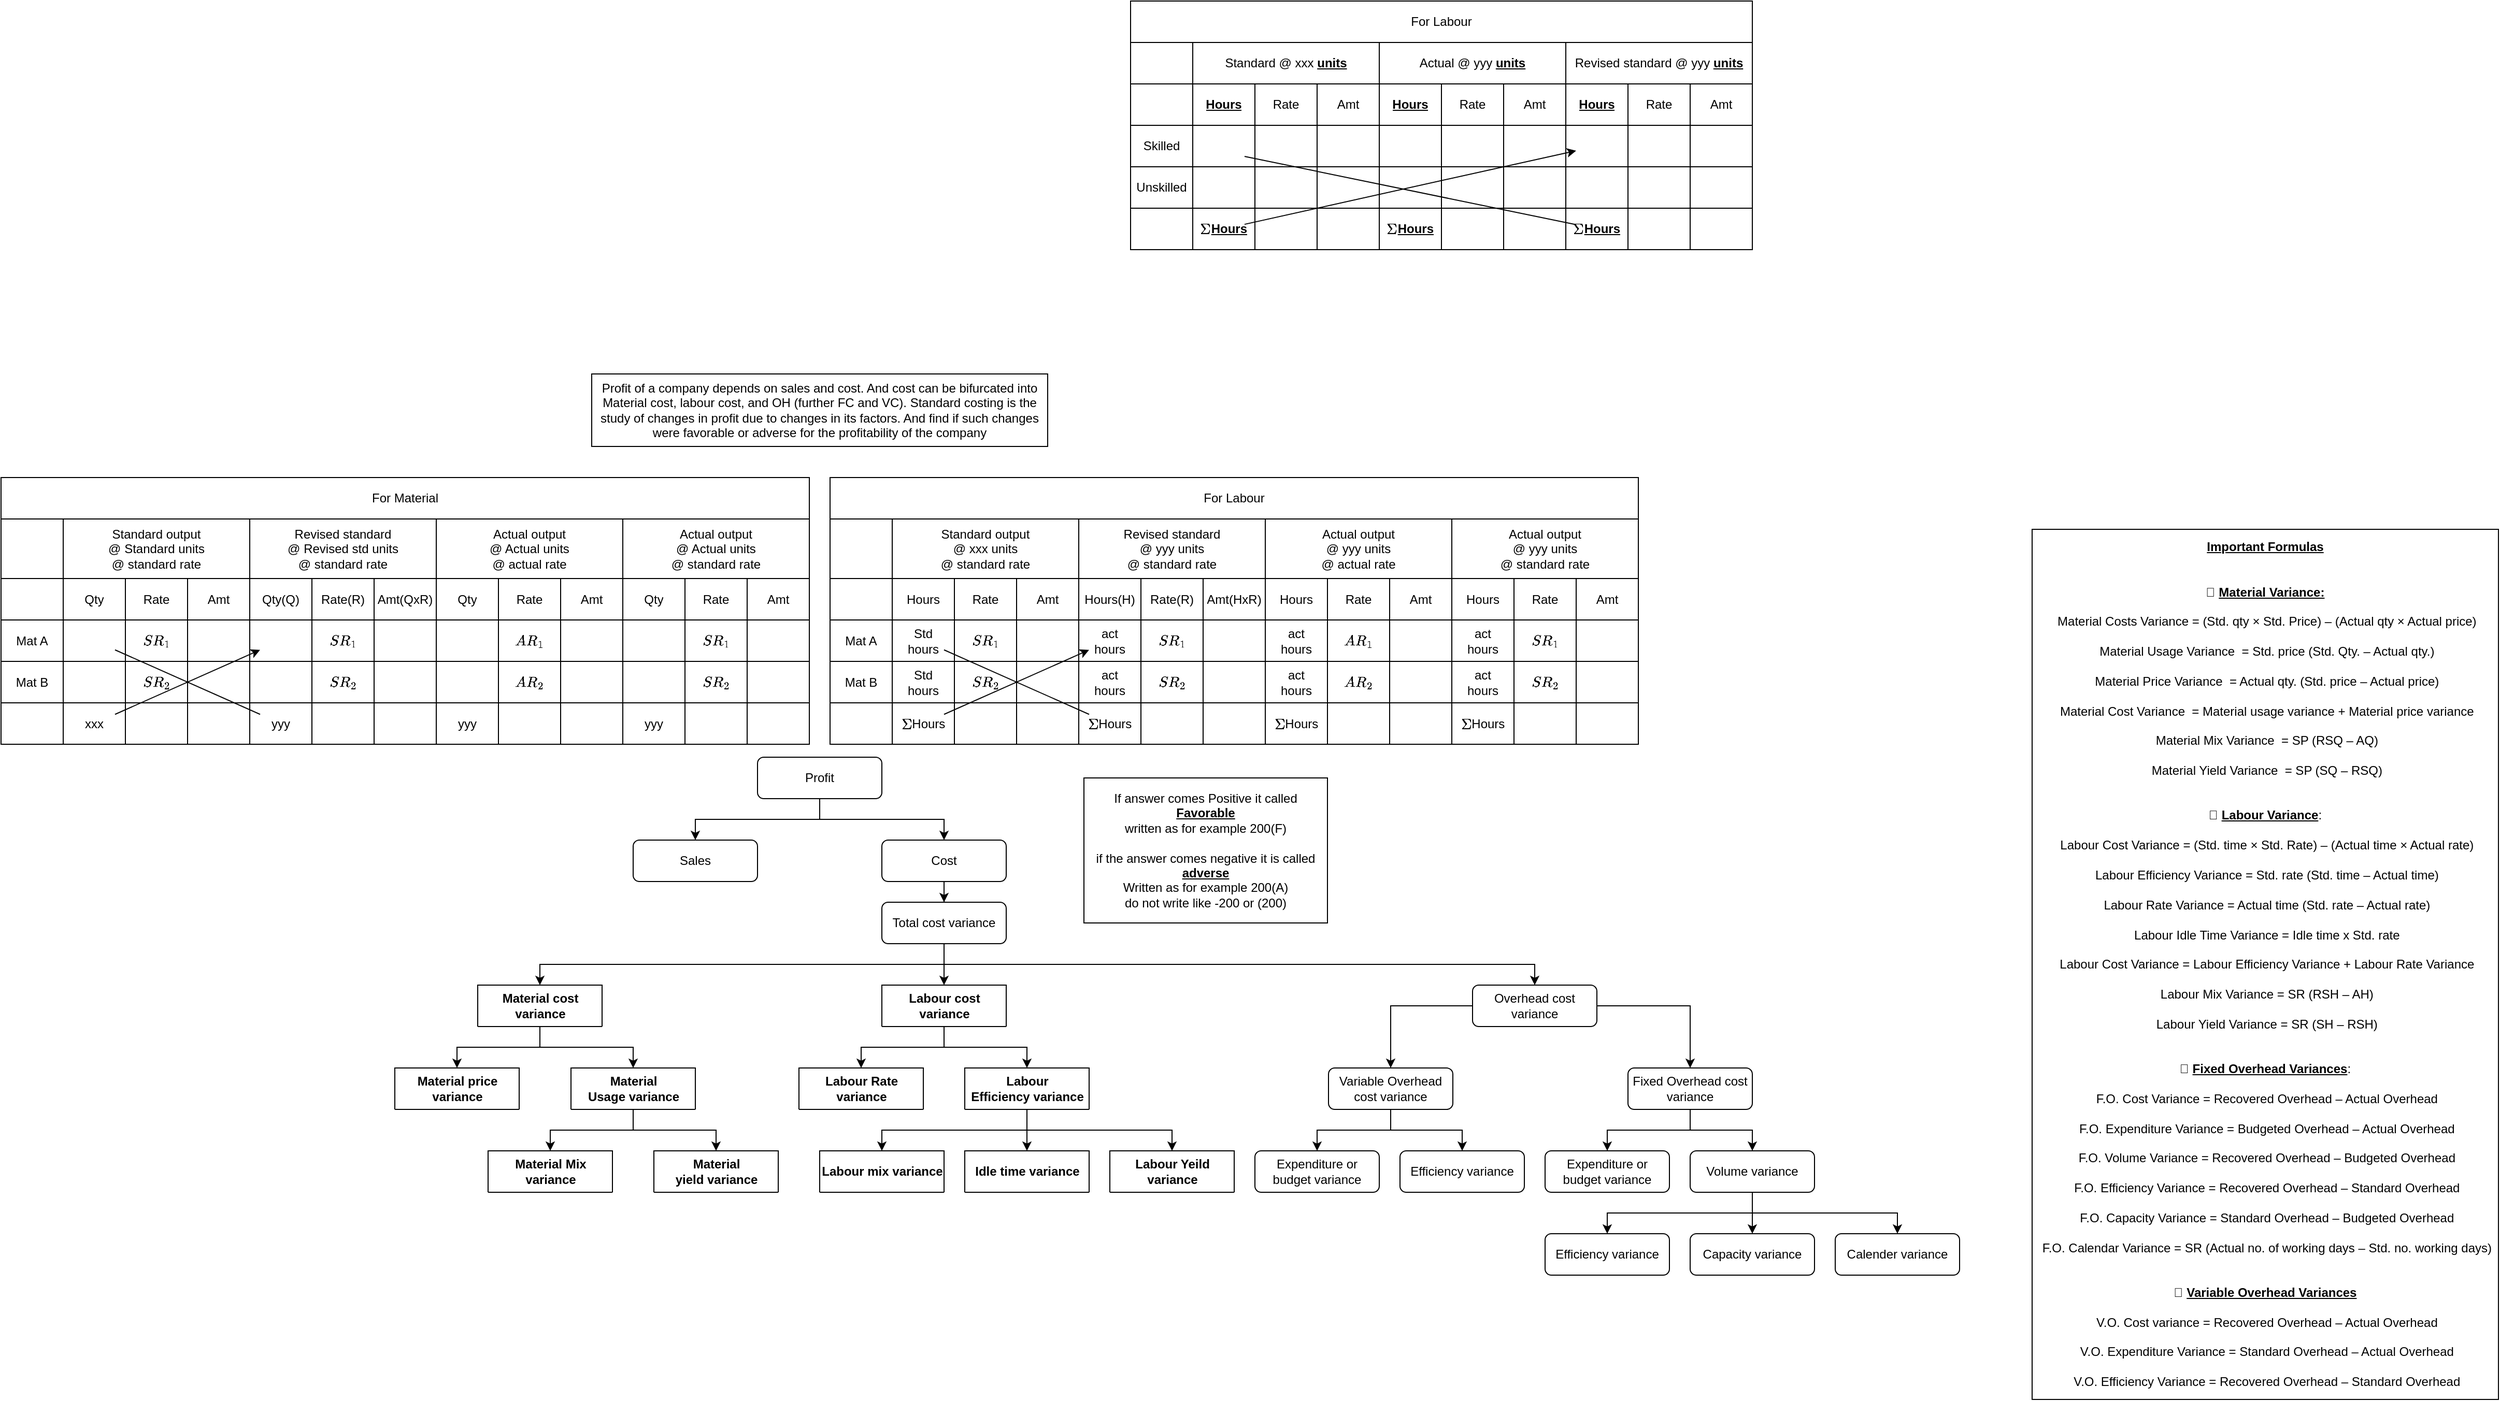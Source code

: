 <mxfile version="15.7.0" type="github">
  <diagram id="WG86wMdVv_8woFvAjSbu" name="Page-1">
    <mxGraphModel dx="1958" dy="1693" grid="1" gridSize="10" guides="1" tooltips="1" connect="1" arrows="1" fold="1" page="1" pageScale="1" pageWidth="850" pageHeight="1100" math="1" shadow="0">
      <root>
        <mxCell id="0" />
        <mxCell id="1" parent="0" />
        <mxCell id="aX0P_qG3oFBIW0Vp3PF0-1" value="Profit of a company depends on sales and cost. And cost can be bifurcated into Material cost, labour cost, and OH (further FC and VC). Standard costing is the study of changes in profit due to changes in its factors. And find if such changes were favorable or adverse for the profitability of the company" style="rounded=0;whiteSpace=wrap;html=1;" parent="1" vertex="1">
          <mxGeometry x="200" y="-10" width="440" height="70" as="geometry" />
        </mxCell>
        <mxCell id="aX0P_qG3oFBIW0Vp3PF0-90" style="edgeStyle=orthogonalEdgeStyle;rounded=0;orthogonalLoop=1;jettySize=auto;html=1;" parent="1" source="aX0P_qG3oFBIW0Vp3PF0-40" target="aX0P_qG3oFBIW0Vp3PF0-41" edge="1">
          <mxGeometry relative="1" as="geometry" />
        </mxCell>
        <mxCell id="aX0P_qG3oFBIW0Vp3PF0-91" style="edgeStyle=orthogonalEdgeStyle;rounded=0;orthogonalLoop=1;jettySize=auto;html=1;" parent="1" source="aX0P_qG3oFBIW0Vp3PF0-40" target="aX0P_qG3oFBIW0Vp3PF0-42" edge="1">
          <mxGeometry relative="1" as="geometry" />
        </mxCell>
        <mxCell id="aX0P_qG3oFBIW0Vp3PF0-40" value="Profit" style="rounded=1;whiteSpace=wrap;html=1;" parent="1" vertex="1">
          <mxGeometry x="360" y="360" width="120" height="40" as="geometry" />
        </mxCell>
        <mxCell id="aX0P_qG3oFBIW0Vp3PF0-41" value="Sales" style="rounded=1;whiteSpace=wrap;html=1;" parent="1" vertex="1">
          <mxGeometry x="240" y="440" width="120" height="40" as="geometry" />
        </mxCell>
        <mxCell id="aX0P_qG3oFBIW0Vp3PF0-89" style="edgeStyle=orthogonalEdgeStyle;rounded=0;orthogonalLoop=1;jettySize=auto;html=1;" parent="1" source="aX0P_qG3oFBIW0Vp3PF0-42" target="aX0P_qG3oFBIW0Vp3PF0-43" edge="1">
          <mxGeometry relative="1" as="geometry" />
        </mxCell>
        <mxCell id="aX0P_qG3oFBIW0Vp3PF0-42" value="Cost" style="rounded=1;whiteSpace=wrap;html=1;" parent="1" vertex="1">
          <mxGeometry x="480" y="440" width="120" height="40" as="geometry" />
        </mxCell>
        <mxCell id="aX0P_qG3oFBIW0Vp3PF0-86" style="edgeStyle=orthogonalEdgeStyle;rounded=0;orthogonalLoop=1;jettySize=auto;html=1;" parent="1" source="aX0P_qG3oFBIW0Vp3PF0-43" target="aX0P_qG3oFBIW0Vp3PF0-138" edge="1">
          <mxGeometry relative="1" as="geometry">
            <mxPoint x="540" y="580" as="targetPoint" />
          </mxGeometry>
        </mxCell>
        <mxCell id="aX0P_qG3oFBIW0Vp3PF0-87" style="edgeStyle=orthogonalEdgeStyle;rounded=0;orthogonalLoop=1;jettySize=auto;html=1;" parent="1" source="aX0P_qG3oFBIW0Vp3PF0-43" target="aX0P_qG3oFBIW0Vp3PF0-132" edge="1">
          <mxGeometry relative="1" as="geometry">
            <mxPoint x="150" y="590" as="targetPoint" />
            <Array as="points">
              <mxPoint x="540" y="560" />
              <mxPoint x="150" y="560" />
            </Array>
          </mxGeometry>
        </mxCell>
        <mxCell id="aX0P_qG3oFBIW0Vp3PF0-113" style="edgeStyle=orthogonalEdgeStyle;rounded=0;orthogonalLoop=1;jettySize=auto;html=1;" parent="1" source="aX0P_qG3oFBIW0Vp3PF0-43" target="aX0P_qG3oFBIW0Vp3PF0-44" edge="1">
          <mxGeometry relative="1" as="geometry">
            <Array as="points">
              <mxPoint x="540" y="560" />
              <mxPoint x="1110" y="560" />
            </Array>
          </mxGeometry>
        </mxCell>
        <mxCell id="aX0P_qG3oFBIW0Vp3PF0-43" value="Total cost variance" style="rounded=1;whiteSpace=wrap;html=1;" parent="1" vertex="1">
          <mxGeometry x="480" y="500" width="120" height="40" as="geometry" />
        </mxCell>
        <mxCell id="aX0P_qG3oFBIW0Vp3PF0-79" style="edgeStyle=orthogonalEdgeStyle;rounded=0;orthogonalLoop=1;jettySize=auto;html=1;" parent="1" source="aX0P_qG3oFBIW0Vp3PF0-44" target="aX0P_qG3oFBIW0Vp3PF0-67" edge="1">
          <mxGeometry relative="1" as="geometry" />
        </mxCell>
        <mxCell id="aX0P_qG3oFBIW0Vp3PF0-80" style="edgeStyle=orthogonalEdgeStyle;rounded=0;orthogonalLoop=1;jettySize=auto;html=1;" parent="1" source="aX0P_qG3oFBIW0Vp3PF0-44" target="aX0P_qG3oFBIW0Vp3PF0-68" edge="1">
          <mxGeometry relative="1" as="geometry" />
        </mxCell>
        <mxCell id="aX0P_qG3oFBIW0Vp3PF0-44" value="Overhead cost variance" style="rounded=1;whiteSpace=wrap;html=1;" parent="1" vertex="1">
          <mxGeometry x="1050" y="580" width="120" height="40" as="geometry" />
        </mxCell>
        <mxCell id="aX0P_qG3oFBIW0Vp3PF0-76" style="edgeStyle=orthogonalEdgeStyle;rounded=0;orthogonalLoop=1;jettySize=auto;html=1;" parent="1" source="aX0P_qG3oFBIW0Vp3PF0-67" target="aX0P_qG3oFBIW0Vp3PF0-70" edge="1">
          <mxGeometry relative="1" as="geometry" />
        </mxCell>
        <mxCell id="aX0P_qG3oFBIW0Vp3PF0-77" style="edgeStyle=orthogonalEdgeStyle;rounded=0;orthogonalLoop=1;jettySize=auto;html=1;" parent="1" source="aX0P_qG3oFBIW0Vp3PF0-67" target="aX0P_qG3oFBIW0Vp3PF0-69" edge="1">
          <mxGeometry relative="1" as="geometry" />
        </mxCell>
        <mxCell id="aX0P_qG3oFBIW0Vp3PF0-67" value="Variable Overhead cost variance " style="rounded=1;whiteSpace=wrap;html=1;" parent="1" vertex="1">
          <mxGeometry x="911" y="660" width="120" height="40" as="geometry" />
        </mxCell>
        <mxCell id="aX0P_qG3oFBIW0Vp3PF0-81" style="edgeStyle=orthogonalEdgeStyle;rounded=0;orthogonalLoop=1;jettySize=auto;html=1;" parent="1" source="aX0P_qG3oFBIW0Vp3PF0-68" target="aX0P_qG3oFBIW0Vp3PF0-71" edge="1">
          <mxGeometry relative="1" as="geometry" />
        </mxCell>
        <mxCell id="aX0P_qG3oFBIW0Vp3PF0-82" style="edgeStyle=orthogonalEdgeStyle;rounded=0;orthogonalLoop=1;jettySize=auto;html=1;" parent="1" source="aX0P_qG3oFBIW0Vp3PF0-68" target="aX0P_qG3oFBIW0Vp3PF0-72" edge="1">
          <mxGeometry relative="1" as="geometry" />
        </mxCell>
        <mxCell id="aX0P_qG3oFBIW0Vp3PF0-68" value="Fixed Overhead cost variance " style="rounded=1;whiteSpace=wrap;html=1;" parent="1" vertex="1">
          <mxGeometry x="1200" y="660" width="120" height="40" as="geometry" />
        </mxCell>
        <mxCell id="aX0P_qG3oFBIW0Vp3PF0-69" value="Efficiency variance " style="rounded=1;whiteSpace=wrap;html=1;" parent="1" vertex="1">
          <mxGeometry x="980" y="740" width="120" height="40" as="geometry" />
        </mxCell>
        <mxCell id="aX0P_qG3oFBIW0Vp3PF0-70" value="&lt;div&gt;Expenditure or &lt;br&gt;&lt;/div&gt;&lt;div&gt;budget variance&lt;/div&gt;" style="rounded=1;whiteSpace=wrap;html=1;" parent="1" vertex="1">
          <mxGeometry x="840" y="740" width="120" height="40" as="geometry" />
        </mxCell>
        <mxCell id="aX0P_qG3oFBIW0Vp3PF0-71" value="&lt;div&gt;Expenditure or &lt;br&gt;&lt;/div&gt;&lt;div&gt;budget variance&lt;/div&gt;" style="rounded=1;whiteSpace=wrap;html=1;" parent="1" vertex="1">
          <mxGeometry x="1120" y="740" width="120" height="40" as="geometry" />
        </mxCell>
        <mxCell id="aX0P_qG3oFBIW0Vp3PF0-83" style="edgeStyle=orthogonalEdgeStyle;rounded=0;orthogonalLoop=1;jettySize=auto;html=1;" parent="1" source="aX0P_qG3oFBIW0Vp3PF0-72" target="aX0P_qG3oFBIW0Vp3PF0-74" edge="1">
          <mxGeometry relative="1" as="geometry" />
        </mxCell>
        <mxCell id="aX0P_qG3oFBIW0Vp3PF0-111" style="edgeStyle=orthogonalEdgeStyle;rounded=0;orthogonalLoop=1;jettySize=auto;html=1;" parent="1" source="aX0P_qG3oFBIW0Vp3PF0-72" target="aX0P_qG3oFBIW0Vp3PF0-73" edge="1">
          <mxGeometry relative="1" as="geometry">
            <Array as="points">
              <mxPoint x="1320" y="800" />
              <mxPoint x="1180" y="800" />
            </Array>
          </mxGeometry>
        </mxCell>
        <mxCell id="aX0P_qG3oFBIW0Vp3PF0-112" style="edgeStyle=orthogonalEdgeStyle;rounded=0;orthogonalLoop=1;jettySize=auto;html=1;" parent="1" source="aX0P_qG3oFBIW0Vp3PF0-72" target="aX0P_qG3oFBIW0Vp3PF0-75" edge="1">
          <mxGeometry relative="1" as="geometry">
            <Array as="points">
              <mxPoint x="1320" y="800" />
              <mxPoint x="1460" y="800" />
            </Array>
          </mxGeometry>
        </mxCell>
        <mxCell id="aX0P_qG3oFBIW0Vp3PF0-72" value="Volume variance " style="rounded=1;whiteSpace=wrap;html=1;" parent="1" vertex="1">
          <mxGeometry x="1260" y="740" width="120" height="40" as="geometry" />
        </mxCell>
        <mxCell id="aX0P_qG3oFBIW0Vp3PF0-73" value="Efficiency variance " style="rounded=1;whiteSpace=wrap;html=1;" parent="1" vertex="1">
          <mxGeometry x="1120" y="820" width="120" height="40" as="geometry" />
        </mxCell>
        <mxCell id="aX0P_qG3oFBIW0Vp3PF0-74" value="Capacity variance " style="rounded=1;whiteSpace=wrap;html=1;" parent="1" vertex="1">
          <mxGeometry x="1260" y="820" width="120" height="40" as="geometry" />
        </mxCell>
        <mxCell id="aX0P_qG3oFBIW0Vp3PF0-75" value="Calender variance " style="rounded=1;whiteSpace=wrap;html=1;" parent="1" vertex="1">
          <mxGeometry x="1400" y="820" width="120" height="40" as="geometry" />
        </mxCell>
        <mxCell id="aX0P_qG3oFBIW0Vp3PF0-125" style="edgeStyle=orthogonalEdgeStyle;rounded=0;orthogonalLoop=1;jettySize=auto;html=1;" parent="1" source="aX0P_qG3oFBIW0Vp3PF0-121" target="aX0P_qG3oFBIW0Vp3PF0-50" edge="1">
          <mxGeometry relative="1" as="geometry" />
        </mxCell>
        <mxCell id="aX0P_qG3oFBIW0Vp3PF0-131" style="edgeStyle=orthogonalEdgeStyle;rounded=0;orthogonalLoop=1;jettySize=auto;html=1;" parent="1" source="aX0P_qG3oFBIW0Vp3PF0-121" target="aX0P_qG3oFBIW0Vp3PF0-128" edge="1">
          <mxGeometry relative="1" as="geometry" />
        </mxCell>
        <mxCell id="aX0P_qG3oFBIW0Vp3PF0-136" style="edgeStyle=orthogonalEdgeStyle;rounded=0;orthogonalLoop=1;jettySize=auto;html=1;" parent="1" source="aX0P_qG3oFBIW0Vp3PF0-132" target="aX0P_qG3oFBIW0Vp3PF0-48" edge="1">
          <mxGeometry relative="1" as="geometry" />
        </mxCell>
        <mxCell id="aX0P_qG3oFBIW0Vp3PF0-137" style="edgeStyle=orthogonalEdgeStyle;rounded=0;orthogonalLoop=1;jettySize=auto;html=1;" parent="1" source="aX0P_qG3oFBIW0Vp3PF0-132" target="aX0P_qG3oFBIW0Vp3PF0-121" edge="1">
          <mxGeometry relative="1" as="geometry" />
        </mxCell>
        <mxCell id="aX0P_qG3oFBIW0Vp3PF0-158" style="edgeStyle=orthogonalEdgeStyle;rounded=0;orthogonalLoop=1;jettySize=auto;html=1;" parent="1" source="aX0P_qG3oFBIW0Vp3PF0-138" target="aX0P_qG3oFBIW0Vp3PF0-142" edge="1">
          <mxGeometry relative="1" as="geometry" />
        </mxCell>
        <mxCell id="aX0P_qG3oFBIW0Vp3PF0-159" style="edgeStyle=orthogonalEdgeStyle;rounded=0;orthogonalLoop=1;jettySize=auto;html=1;" parent="1" source="aX0P_qG3oFBIW0Vp3PF0-138" target="aX0P_qG3oFBIW0Vp3PF0-145" edge="1">
          <mxGeometry relative="1" as="geometry" />
        </mxCell>
        <mxCell id="aX0P_qG3oFBIW0Vp3PF0-160" style="edgeStyle=orthogonalEdgeStyle;rounded=0;orthogonalLoop=1;jettySize=auto;html=1;" parent="1" source="aX0P_qG3oFBIW0Vp3PF0-145" target="aX0P_qG3oFBIW0Vp3PF0-151" edge="1">
          <mxGeometry relative="1" as="geometry" />
        </mxCell>
        <mxCell id="aX0P_qG3oFBIW0Vp3PF0-161" style="edgeStyle=orthogonalEdgeStyle;rounded=0;orthogonalLoop=1;jettySize=auto;html=1;" parent="1" source="aX0P_qG3oFBIW0Vp3PF0-145" target="aX0P_qG3oFBIW0Vp3PF0-148" edge="1">
          <mxGeometry relative="1" as="geometry">
            <Array as="points">
              <mxPoint x="620" y="720" />
              <mxPoint x="480" y="720" />
            </Array>
          </mxGeometry>
        </mxCell>
        <mxCell id="aX0P_qG3oFBIW0Vp3PF0-162" style="edgeStyle=orthogonalEdgeStyle;rounded=0;orthogonalLoop=1;jettySize=auto;html=1;" parent="1" source="aX0P_qG3oFBIW0Vp3PF0-145" target="aX0P_qG3oFBIW0Vp3PF0-154" edge="1">
          <mxGeometry relative="1" as="geometry">
            <Array as="points">
              <mxPoint x="620" y="720" />
              <mxPoint x="760" y="720" />
            </Array>
          </mxGeometry>
        </mxCell>
        <mxCell id="aX0P_qG3oFBIW0Vp3PF0-154" value="&lt;div&gt;Labour Yeild&lt;br&gt;&lt;/div&gt;&lt;div&gt;variance&lt;/div&gt;" style="swimlane;startSize=40;fontFamily=Helvetica;fontSize=12;fontColor=#000000;align=center;strokeColor=#000000;fillColor=#ffffff;html=1;" parent="1" vertex="1" collapsed="1">
          <mxGeometry x="700" y="740" width="120" height="40" as="geometry">
            <mxRectangle x="700" y="740" width="310" height="300" as="alternateBounds" />
          </mxGeometry>
        </mxCell>
        <mxCell id="aX0P_qG3oFBIW0Vp3PF0-155" value="which arises due to productivity of workers" style="rounded=0;whiteSpace=wrap;html=1;" parent="aX0P_qG3oFBIW0Vp3PF0-154" vertex="1">
          <mxGeometry y="40" width="310" height="40" as="geometry" />
        </mxCell>
        <mxCell id="aX0P_qG3oFBIW0Vp3PF0-156" value="&lt;br&gt;&lt;div&gt;&lt;br&gt;&lt;/div&gt;&lt;div&gt;Labour Yield Variance Or Sub-Efficiency Variance = &lt;/div&gt;&amp;nbsp;[Standard&amp;nbsp; Cost&amp;nbsp; of&amp;nbsp; Standard&amp;nbsp; Time&amp;nbsp; for&amp;nbsp; Actual&amp;nbsp; Production&amp;nbsp; –&amp;nbsp; Standard&amp;nbsp; Cost&amp;nbsp; of &lt;br&gt;Actual Time Worked in Standard Proportion] &lt;br&gt;Or &lt;br&gt;Std. Rate (SR) × {Std. Hours (SH) – Revised Std. Hours (RSH)} &lt;br&gt;Or &lt;br&gt;[(SH × SR) – (RSH × SR)] &lt;br&gt;(The difference between the Standard Hours specified for actual production and &lt;br&gt;Actual Hours worked in standard proportion, at Standard Rate)." style="rounded=0;whiteSpace=wrap;html=1;" parent="aX0P_qG3oFBIW0Vp3PF0-154" vertex="1">
          <mxGeometry y="80" width="310" height="220" as="geometry" />
        </mxCell>
        <mxCell id="peHT0Jl-DG7GtOWvIczS-2" value="" style="shape=image;html=1;verticalAlign=top;verticalLabelPosition=bottom;labelBackgroundColor=#ffffff;imageAspect=0;aspect=fixed;image=https://cdn2.iconfinder.com/data/icons/function_icon_set/circle_green.png" parent="aX0P_qG3oFBIW0Vp3PF0-154" vertex="1">
          <mxGeometry x="145" y="90" width="20" height="20" as="geometry" />
        </mxCell>
        <mxCell id="aX0P_qG3oFBIW0Vp3PF0-151" value="Idle time variance " style="swimlane;startSize=40;fontFamily=Helvetica;fontSize=12;fontColor=#000000;align=center;strokeColor=#000000;fillColor=#ffffff;html=1;" parent="1" vertex="1" collapsed="1">
          <mxGeometry x="560" y="740" width="120" height="40" as="geometry">
            <mxRectangle x="560" y="740" width="310" height="300" as="alternateBounds" />
          </mxGeometry>
        </mxCell>
        <mxCell id="aX0P_qG3oFBIW0Vp3PF0-152" value="" style="rounded=0;whiteSpace=wrap;html=1;" parent="aX0P_qG3oFBIW0Vp3PF0-151" vertex="1">
          <mxGeometry y="40" width="310" height="40" as="geometry" />
        </mxCell>
        <mxCell id="aX0P_qG3oFBIW0Vp3PF0-153" value="Labour Idle Time Variance = [Standard Rate per Hour × Actual Idle Hours] &lt;br&gt;Or &lt;br&gt;Std. Rate (SR) {Actual Hours&lt;sub&gt;Paid&lt;/sub&gt; – Actual Hours&lt;sub&gt;Worked&lt;/sub&gt;} &lt;br&gt;Or &lt;br&gt;[(AH*× SR) – (AH# ×SR)] &lt;br&gt;(The&amp;nbsp; difference&amp;nbsp; between&amp;nbsp; the&amp;nbsp; Actual&amp;nbsp; Hours&amp;nbsp; paid&amp;nbsp; and&amp;nbsp; Actual&amp;nbsp; Hours&amp;nbsp; worked&amp;nbsp; at &lt;br&gt;Standard Rate) &lt;br&gt;* Actual hours paid; # Actual Hours worked " style="rounded=0;whiteSpace=wrap;html=1;" parent="aX0P_qG3oFBIW0Vp3PF0-151" vertex="1">
          <mxGeometry y="80" width="310" height="220" as="geometry" />
        </mxCell>
        <mxCell id="aX0P_qG3oFBIW0Vp3PF0-148" value="Labour mix variance" style="swimlane;startSize=40;fontFamily=Helvetica;fontSize=12;fontColor=#000000;align=center;strokeColor=#000000;fillColor=#ffffff;html=1;" parent="1" vertex="1" collapsed="1">
          <mxGeometry x="420" y="740" width="120" height="40" as="geometry">
            <mxRectangle x="420" y="740" width="310" height="330" as="alternateBounds" />
          </mxGeometry>
        </mxCell>
        <mxCell id="aX0P_qG3oFBIW0Vp3PF0-149" value="variance which arises due to change in the mix or &lt;br&gt;combination&amp;nbsp; of&amp;nbsp; different&amp;nbsp; skill&amp;nbsp; set" style="rounded=0;whiteSpace=wrap;html=1;" parent="aX0P_qG3oFBIW0Vp3PF0-148" vertex="1">
          <mxGeometry y="40" width="310" height="40" as="geometry" />
        </mxCell>
        <mxCell id="aX0P_qG3oFBIW0Vp3PF0-150" value="&lt;br&gt;&lt;div&gt;&lt;br&gt;&lt;/div&gt;&lt;div&gt;Labour Mix Variance Or Gang Variance = &lt;/div&gt;[Standard Cost of Actual Time Worked in Standard Proportion – Standard Cost &lt;br&gt;of Actual Time Worked] &lt;br&gt;Or &lt;br&gt;Std. Rate (SR) × {Revised Std. Hours (RSH) – Actual HoursWorked (AH)} &lt;br&gt;Or &lt;br&gt;[(RSH × SR) – (AH# × SR)] &lt;br&gt;(The&amp;nbsp; difference&amp;nbsp; between&amp;nbsp; the&amp;nbsp; Actual&amp;nbsp; Hours&amp;nbsp; worked&amp;nbsp; in&amp;nbsp; standard&amp;nbsp; proportion&amp;nbsp; and &lt;br&gt;Actual Hours worked in actual proportion, at Standard Rate). " style="rounded=0;whiteSpace=wrap;html=1;" parent="aX0P_qG3oFBIW0Vp3PF0-148" vertex="1">
          <mxGeometry y="80" width="310" height="250" as="geometry" />
        </mxCell>
        <mxCell id="peHT0Jl-DG7GtOWvIczS-1" value="" style="shape=image;html=1;verticalAlign=top;verticalLabelPosition=bottom;labelBackgroundColor=#ffffff;imageAspect=0;aspect=fixed;image=https://cdn2.iconfinder.com/data/icons/function_icon_set/circle_red.png" parent="aX0P_qG3oFBIW0Vp3PF0-148" vertex="1">
          <mxGeometry x="140" y="90" width="30" height="30" as="geometry" />
        </mxCell>
        <mxCell id="aX0P_qG3oFBIW0Vp3PF0-128" value="&lt;div&gt;Material &lt;br&gt;&lt;/div&gt;&lt;div&gt;yield variance&lt;/div&gt;" style="swimlane;startSize=40;fontFamily=Helvetica;fontSize=12;fontColor=#000000;align=center;strokeColor=#000000;fillColor=#ffffff;html=1;" parent="1" vertex="1" collapsed="1">
          <mxGeometry x="260" y="740" width="120" height="40" as="geometry">
            <mxRectangle x="260" y="740" width="780" height="300" as="alternateBounds" />
          </mxGeometry>
        </mxCell>
        <mxCell id="aX0P_qG3oFBIW0Vp3PF0-129" value="Variance in material consumption which arises due to yield or productivity of the inputs." style="rounded=0;whiteSpace=wrap;html=1;" parent="aX0P_qG3oFBIW0Vp3PF0-128" vertex="1">
          <mxGeometry y="40" width="780" height="40" as="geometry" />
        </mxCell>
        <mxCell id="aX0P_qG3oFBIW0Vp3PF0-130" value="&lt;br&gt;&lt;div&gt;&lt;br&gt;&lt;/div&gt;&lt;div&gt;Material Yield Variance = [Standard Cost of Standard Quantity for Actual Production – Standard Cost of Actual Quantity in standard proportion] &lt;/div&gt;&lt;div&gt;&lt;br&gt;&lt;/div&gt;&lt;div&gt;Or &lt;br&gt;&lt;/div&gt;&lt;div&gt;&lt;br&gt;&lt;/div&gt;&lt;div&gt;`\text{Std. Price (SP) × {Std. Quantity (SQ) – Revised Standard Quantity (RSQ)}`&lt;/div&gt;&lt;div&gt;&lt;br&gt;&lt;/div&gt;&lt;div&gt; Or &lt;br&gt;&lt;/div&gt;&lt;div&gt;&lt;br&gt;&lt;/div&gt;&lt;div&gt;`\text{[(SQ × SP) – (RSQ × SP)]}`&lt;br&gt;&lt;/div&gt;&lt;div&gt;&lt;br&gt;&lt;/div&gt;(The difference between the Standard Quantity specified for actual production &lt;br&gt;and Actual Quantity in standard proportion, at Standard Purchase Price)" style="rounded=0;whiteSpace=wrap;html=1;" parent="aX0P_qG3oFBIW0Vp3PF0-128" vertex="1">
          <mxGeometry y="80" width="780" height="220" as="geometry" />
        </mxCell>
        <mxCell id="-z9eX4Qw6EnASyUvYW86-306" value="" style="shape=image;html=1;verticalAlign=top;verticalLabelPosition=bottom;labelBackgroundColor=#ffffff;imageAspect=0;aspect=fixed;image=https://cdn2.iconfinder.com/data/icons/function_icon_set/circle_green.png" parent="aX0P_qG3oFBIW0Vp3PF0-128" vertex="1">
          <mxGeometry x="375" y="80" width="30" height="30" as="geometry" />
        </mxCell>
        <mxCell id="aX0P_qG3oFBIW0Vp3PF0-50" value="&lt;div&gt;Material Mix&lt;/div&gt;&lt;div&gt; variance&lt;/div&gt;" style="swimlane;startSize=40;fontFamily=Helvetica;fontSize=12;fontColor=#000000;align=center;strokeColor=#000000;fillColor=#ffffff;html=1;" parent="1" vertex="1" collapsed="1">
          <mxGeometry x="100" y="740" width="120" height="40" as="geometry">
            <mxRectangle x="100" y="740" width="780" height="300" as="alternateBounds" />
          </mxGeometry>
        </mxCell>
        <mxCell id="aX0P_qG3oFBIW0Vp3PF0-119" value="difference in proportion actually used from the&amp;nbsp; standard&amp;nbsp; mix/proportion " style="rounded=0;whiteSpace=wrap;html=1;" parent="aX0P_qG3oFBIW0Vp3PF0-50" vertex="1">
          <mxGeometry y="40" width="780" height="40" as="geometry" />
        </mxCell>
        <mxCell id="aX0P_qG3oFBIW0Vp3PF0-120" value="&lt;br&gt;&lt;div&gt;&lt;br&gt;&lt;/div&gt;&lt;div&gt;`\text{Material Mix Variance = [Standard Cost of Actual Quantity in Standard Proportion – Standard Cost of Actual Quantity]}`&lt;/div&gt;&lt;div&gt;&lt;br&gt;&lt;/div&gt;&lt;div&gt;Or &lt;br&gt;&lt;/div&gt;&lt;div&gt;&lt;br&gt;&lt;/div&gt;&lt;div&gt;`\text{Std. Price (SP) × {Revised Std. Quantity (RSQ) – Actual Quantity (AQ)}` &lt;br&gt;&lt;/div&gt;&lt;div&gt;&lt;br&gt;&lt;/div&gt;&lt;div&gt;Or &lt;br&gt;&lt;/div&gt;&lt;div&gt;&lt;br&gt;&lt;/div&gt;&lt;div&gt;`\text{[(RSQ × SP) – (AQ × SP)]}`&lt;/div&gt;&lt;div&gt;&lt;br&gt;&lt;/div&gt;(The difference between the Actual Quantity in standard proportion and Actual Quantity in actual proportion, at Standard Price) " style="rounded=0;whiteSpace=wrap;html=1;" parent="aX0P_qG3oFBIW0Vp3PF0-50" vertex="1">
          <mxGeometry y="80" width="780" height="220" as="geometry" />
        </mxCell>
        <mxCell id="-z9eX4Qw6EnASyUvYW86-307" value="" style="shape=image;html=1;verticalAlign=top;verticalLabelPosition=bottom;labelBackgroundColor=#ffffff;imageAspect=0;aspect=fixed;image=https://cdn2.iconfinder.com/data/icons/function_icon_set/circle_red.png" parent="aX0P_qG3oFBIW0Vp3PF0-50" vertex="1">
          <mxGeometry x="375" y="80" width="30" height="30" as="geometry" />
        </mxCell>
        <mxCell id="aX0P_qG3oFBIW0Vp3PF0-145" value="&lt;div&gt;Labour &lt;br&gt;&lt;/div&gt;&lt;div&gt;Efficiency variance&lt;/div&gt;" style="swimlane;startSize=40;fontFamily=Helvetica;fontSize=12;fontColor=#000000;align=center;strokeColor=#000000;fillColor=#ffffff;html=1;" parent="1" vertex="1" collapsed="1">
          <mxGeometry x="560" y="660" width="120" height="40" as="geometry">
            <mxRectangle x="560" y="660" width="310" height="300" as="alternateBounds" />
          </mxGeometry>
        </mxCell>
        <mxCell id="aX0P_qG3oFBIW0Vp3PF0-146" value="Labour efficiency variance arises due to deviation in the working hours from the standard working hours." style="rounded=0;whiteSpace=wrap;html=1;" parent="aX0P_qG3oFBIW0Vp3PF0-145" vertex="1">
          <mxGeometry y="40" width="310" height="40" as="geometry" />
        </mxCell>
        <mxCell id="aX0P_qG3oFBIW0Vp3PF0-147" value="Labour Efficiency Variance = &amp;nbsp;&lt;br&gt;[Standard&amp;nbsp; Cost&amp;nbsp; of&amp;nbsp; Standard&amp;nbsp; Time&amp;nbsp; for&amp;nbsp; Actual&amp;nbsp; Production&amp;nbsp; –&amp;nbsp; Standard&amp;nbsp; Cost&amp;nbsp; of &lt;br&gt;Actual Time] &lt;br&gt;Or &lt;br&gt;Std. Rate (SR) × {Std. Hours (SH) – Actual Hours (AH*)} &lt;br&gt;Or &lt;br&gt;[(SH × SR) – (AH# × SR)] &lt;br&gt;(The difference between the Standard Hours specified for actual production and &lt;br&gt;Actual Hours worked at Standard Rate)." style="rounded=0;whiteSpace=wrap;html=1;" parent="aX0P_qG3oFBIW0Vp3PF0-145" vertex="1">
          <mxGeometry y="80" width="310" height="220" as="geometry" />
        </mxCell>
        <mxCell id="aX0P_qG3oFBIW0Vp3PF0-142" value="&lt;div&gt;Labour Rate&lt;br&gt;&lt;/div&gt;&lt;div&gt;variance&lt;/div&gt;" style="swimlane;startSize=40;fontFamily=Helvetica;fontSize=12;fontColor=#000000;align=center;strokeColor=#000000;fillColor=#ffffff;html=1;" parent="1" vertex="1" collapsed="1">
          <mxGeometry x="400" y="660" width="120" height="40" as="geometry">
            <mxRectangle x="400" y="660" width="310" height="300" as="alternateBounds" />
          </mxGeometry>
        </mxCell>
        <mxCell id="aX0P_qG3oFBIW0Vp3PF0-143" value="difference in actual rate paid from standard &lt;br&gt;rate" style="rounded=0;whiteSpace=wrap;html=1;" parent="aX0P_qG3oFBIW0Vp3PF0-142" vertex="1">
          <mxGeometry y="40" width="310" height="40" as="geometry" />
        </mxCell>
        <mxCell id="aX0P_qG3oFBIW0Vp3PF0-144" value="Labour Rate Variance = [Standard Cost of Actual Time – Actual Cost] &lt;br&gt;Or &lt;br&gt;Actual Hours (AH*) × {Std. Rate (SR) – Actual Rate (AR)} &lt;br&gt;Or &lt;br&gt;[(SR×AH*) – (AR × AH*)] &lt;br&gt;(The difference between the&amp;nbsp; Standard Rate per hour and Actual Rate per hour &lt;br&gt;for the Actual Hours paid)" style="rounded=0;whiteSpace=wrap;html=1;" parent="aX0P_qG3oFBIW0Vp3PF0-142" vertex="1">
          <mxGeometry y="80" width="310" height="220" as="geometry" />
        </mxCell>
        <mxCell id="peHT0Jl-DG7GtOWvIczS-3" value="" style="shape=image;html=1;verticalAlign=top;verticalLabelPosition=bottom;labelBackgroundColor=#ffffff;imageAspect=0;aspect=fixed;image=https://cdn3.iconfinder.com/data/icons/softwaredemo/PNG/128x128/Circle_Yellow.png" parent="aX0P_qG3oFBIW0Vp3PF0-142" vertex="1">
          <mxGeometry x="140" y="90" width="20" height="20" as="geometry" />
        </mxCell>
        <mxCell id="aX0P_qG3oFBIW0Vp3PF0-121" value="&lt;div&gt;Material &lt;br&gt;&lt;/div&gt;&lt;div&gt;Usage variance&lt;/div&gt;" style="swimlane;startSize=40;fontFamily=Helvetica;fontSize=12;fontColor=#000000;align=center;strokeColor=#000000;fillColor=#ffffff;html=1;" parent="1" vertex="1" collapsed="1">
          <mxGeometry x="180" y="660" width="120" height="40" as="geometry">
            <mxRectangle x="180" y="660" width="310" height="300" as="alternateBounds" />
          </mxGeometry>
        </mxCell>
        <mxCell id="aX0P_qG3oFBIW0Vp3PF0-122" value="It measures variance in material cost due to usage / consumption of materials." style="rounded=0;whiteSpace=wrap;html=1;" parent="aX0P_qG3oFBIW0Vp3PF0-121" vertex="1">
          <mxGeometry y="40" width="310" height="40" as="geometry" />
        </mxCell>
        <mxCell id="aX0P_qG3oFBIW0Vp3PF0-123" value="Material&amp;nbsp; Usage&amp;nbsp; Variance&amp;nbsp; =&amp;nbsp; [Standard&amp;nbsp; Cost&amp;nbsp; of&amp;nbsp; Standard&amp;nbsp; Quantity&amp;nbsp; for&amp;nbsp; Actual &amp;nbsp;&lt;br&gt;&amp;nbsp;Production – Standard Cost of Actual Quantity*] &lt;br&gt;Or &lt;br&gt;Std. Price (SP)× {Std. Quantity (SQ) - Actual Quantity (AQ)} &lt;br&gt;Or &lt;br&gt;&lt;div&gt;[(SQ × SP) – (AQ × SP)] &lt;/div&gt;&lt;div&gt;&lt;br&gt;&lt;/div&gt;&lt;div&gt;(The difference between the Standard Quantity specified for actual production&amp;nbsp; and the Actual Quantity used, at Standard Price)&lt;/div&gt;&lt;div&gt;*Here actual quantity means actual quantity of material used.&lt;br&gt;&lt;/div&gt;" style="rounded=0;whiteSpace=wrap;html=1;" parent="aX0P_qG3oFBIW0Vp3PF0-121" vertex="1">
          <mxGeometry y="80" width="310" height="220" as="geometry" />
        </mxCell>
        <mxCell id="aX0P_qG3oFBIW0Vp3PF0-48" value="&lt;div&gt;Material price&lt;/div&gt;&lt;div&gt;variance&lt;/div&gt;" style="swimlane;startSize=40;fontFamily=Helvetica;fontSize=12;fontColor=#000000;align=center;strokeColor=#000000;fillColor=#ffffff;html=1;" parent="1" vertex="1" collapsed="1">
          <mxGeometry x="10" y="660" width="120" height="40" as="geometry">
            <mxRectangle x="10" y="660" width="350" height="240" as="alternateBounds" />
          </mxGeometry>
        </mxCell>
        <mxCell id="aX0P_qG3oFBIW0Vp3PF0-117" value="difference in actual material purchase price from standard&amp;nbsp; material price" style="rounded=0;whiteSpace=wrap;html=1;" parent="aX0P_qG3oFBIW0Vp3PF0-48" vertex="1">
          <mxGeometry y="40" width="350" height="40" as="geometry" />
        </mxCell>
        <mxCell id="aX0P_qG3oFBIW0Vp3PF0-118" value="&lt;div&gt;&lt;br&gt;&lt;/div&gt;&lt;div&gt;&lt;br&gt;&lt;/div&gt;&lt;div&gt;&lt;br&gt;&lt;/div&gt;&lt;div&gt;Material Price Variance = [Standard Cost of Actual Quantity* – Actual Cost] &lt;/div&gt;Or &lt;br&gt;Actual Quantity (AQ) × {Std. Price (SP) – Actual Price(A)} &lt;br&gt;Or &lt;br&gt;&lt;div&gt;[(SP × AQ) – (AP × AQ)]&lt;/div&gt;&lt;div&gt;&lt;br&gt;&lt;/div&gt;&lt;div&gt;(The difference between the Standard Price and Actual Price for the Actual Quantity Purchased)&lt;/div&gt;&lt;div&gt;&lt;br&gt; &lt;/div&gt;" style="rounded=0;whiteSpace=wrap;html=1;" parent="aX0P_qG3oFBIW0Vp3PF0-48" vertex="1">
          <mxGeometry y="80" width="350" height="160" as="geometry" />
        </mxCell>
        <mxCell id="-z9eX4Qw6EnASyUvYW86-215" value="" style="shape=image;html=1;verticalAlign=top;verticalLabelPosition=bottom;labelBackgroundColor=#ffffff;imageAspect=0;aspect=fixed;image=https://cdn3.iconfinder.com/data/icons/softwaredemo/PNG/128x128/Circle_Yellow.png" parent="aX0P_qG3oFBIW0Vp3PF0-48" vertex="1">
          <mxGeometry x="160" y="80" width="30" height="30" as="geometry" />
        </mxCell>
        <mxCell id="aX0P_qG3oFBIW0Vp3PF0-138" value="&lt;div&gt;Labour cost &lt;br&gt;&lt;/div&gt;&lt;div&gt;variance&lt;/div&gt;" style="swimlane;startSize=40;fontFamily=Helvetica;fontSize=12;fontColor=#000000;align=center;strokeColor=#000000;fillColor=#ffffff;html=1;" parent="1" vertex="1" collapsed="1">
          <mxGeometry x="480" y="580" width="120" height="40" as="geometry">
            <mxRectangle x="480" y="580" width="310" height="300" as="alternateBounds" />
          </mxGeometry>
        </mxCell>
        <mxCell id="aX0P_qG3oFBIW0Vp3PF0-139" value="difference&amp;nbsp; between&amp;nbsp; actual&amp;nbsp; labour&amp;nbsp; cost&amp;nbsp; and &lt;br&gt;standard cost" style="rounded=0;whiteSpace=wrap;html=1;" parent="aX0P_qG3oFBIW0Vp3PF0-138" vertex="1">
          <mxGeometry y="40" width="310" height="40" as="geometry" />
        </mxCell>
        <mxCell id="aX0P_qG3oFBIW0Vp3PF0-140" value="Labour Cost Variance = [Standard Cost – Actual Cost] &lt;br&gt;Or &lt;br&gt;[(SH × SR) – (AH* × AR)] &lt;br&gt;(The difference between the Standard Labour Cost and the Actual Labour Cost &lt;br&gt;incurred for the production achieved) " style="rounded=0;whiteSpace=wrap;html=1;" parent="aX0P_qG3oFBIW0Vp3PF0-138" vertex="1">
          <mxGeometry y="80" width="310" height="220" as="geometry" />
        </mxCell>
        <mxCell id="-z9eX4Qw6EnASyUvYW86-394" value="" style="shape=image;html=1;verticalAlign=top;verticalLabelPosition=bottom;labelBackgroundColor=#ffffff;imageAspect=0;aspect=fixed;image=https://cdn2.iconfinder.com/data/icons/function_icon_set/circle_blue.png" parent="aX0P_qG3oFBIW0Vp3PF0-138" vertex="1">
          <mxGeometry x="135" y="80" width="40" height="40" as="geometry" />
        </mxCell>
        <mxCell id="aX0P_qG3oFBIW0Vp3PF0-132" value="Material cost&lt;br&gt;variance" style="swimlane;startSize=40;fontFamily=Helvetica;fontSize=12;fontColor=#000000;align=center;strokeColor=#000000;fillColor=#ffffff;html=1;" parent="1" vertex="1" collapsed="1">
          <mxGeometry x="90" y="580" width="120" height="40" as="geometry">
            <mxRectangle x="90" y="580" width="310" height="300" as="alternateBounds" />
          </mxGeometry>
        </mxCell>
        <mxCell id="aX0P_qG3oFBIW0Vp3PF0-133" value="difference between standard cost of materials &lt;br&gt;used and the actual cost of materials" style="rounded=0;whiteSpace=wrap;html=1;" parent="aX0P_qG3oFBIW0Vp3PF0-132" vertex="1">
          <mxGeometry y="40" width="310" height="40" as="geometry" />
        </mxCell>
        <mxCell id="aX0P_qG3oFBIW0Vp3PF0-134" value="&lt;div&gt;Material Cost Variance = [Standard Cost – Actual Cost] &lt;/div&gt;Or &lt;br&gt;[(Std. Quantity × Std. Price) – (Actual Quantity × Actual Price)] &lt;br&gt;&amp;nbsp;&lt;br&gt;(The difference between the Standard Material Cost of the actual production &lt;br&gt;volume and the Actual Cost of Material)" style="rounded=0;whiteSpace=wrap;html=1;" parent="aX0P_qG3oFBIW0Vp3PF0-132" vertex="1">
          <mxGeometry y="80" width="310" height="220" as="geometry" />
        </mxCell>
        <mxCell id="-z9eX4Qw6EnASyUvYW86-212" value="" style="shape=image;html=1;verticalAlign=top;verticalLabelPosition=bottom;labelBackgroundColor=#ffffff;imageAspect=0;aspect=fixed;image=https://cdn2.iconfinder.com/data/icons/function_icon_set/circle_blue.png" parent="aX0P_qG3oFBIW0Vp3PF0-132" vertex="1">
          <mxGeometry x="130" y="90" width="40" height="40" as="geometry" />
        </mxCell>
        <mxCell id="aX0P_qG3oFBIW0Vp3PF0-163" value="&lt;div&gt;&lt;u&gt;&lt;b&gt;Important Formulas &lt;/b&gt;&lt;/u&gt;&lt;br&gt;&lt;/div&gt;&lt;div&gt;&lt;br&gt;&lt;/div&gt;&lt;div&gt;&lt;br&gt;&lt;/div&gt;&lt;div&gt; &lt;u&gt;&lt;b&gt;Material Variance: &lt;br&gt;&lt;/b&gt;&lt;/u&gt;&lt;/div&gt;&lt;div&gt;&lt;br&gt;&lt;/div&gt;&lt;div&gt;&amp;nbsp;Material Costs Variance = (Std. qty × Std. Price) – (Actual qty × Actual price) &lt;br&gt;&lt;/div&gt;&lt;div&gt;&lt;br&gt;&lt;/div&gt;&lt;div&gt;&amp;nbsp;Material Usage Variance&amp;nbsp; = Std. price (Std. Qty. – Actual qty.) &lt;br&gt;&lt;/div&gt;&lt;div&gt;&lt;br&gt;&lt;/div&gt;&lt;div&gt;&amp;nbsp;Material Price Variance&amp;nbsp; = Actual qty. (Std. price – Actual price) &lt;br&gt;&lt;/div&gt;&lt;div&gt;&lt;br&gt;&lt;/div&gt;&lt;div&gt;&amp;nbsp;Material Cost Variance&amp;nbsp; = Material usage variance + Material price variance &lt;br&gt;&lt;/div&gt;&lt;div&gt;&lt;br&gt;&lt;/div&gt;&lt;div&gt;&amp;nbsp;Material Mix Variance&amp;nbsp; = SP (RSQ – AQ) &lt;br&gt;&lt;/div&gt;&lt;div&gt;&lt;br&gt;&lt;/div&gt;&lt;div&gt;&amp;nbsp;Material Yield Variance&amp;nbsp; = SP (SQ – RSQ) &lt;br&gt;&lt;/div&gt;&lt;div&gt;&lt;br&gt;&lt;/div&gt;&lt;div&gt;&lt;br&gt;&lt;/div&gt;&lt;div&gt; &lt;u&gt;&lt;b&gt;Labour Variance&lt;/b&gt;&lt;/u&gt;: &lt;br&gt;&lt;/div&gt;&lt;div&gt;&lt;br&gt;&lt;/div&gt;&lt;div&gt;&amp;nbsp;Labour Cost Variance = (Std. time × Std. Rate) – (Actual time × Actual rate) &lt;br&gt;&lt;/div&gt;&lt;div&gt;&lt;br&gt;&lt;/div&gt;&lt;div&gt;&amp;nbsp;Labour Efficiency Variance = Std. rate (Std. time – Actual time) &lt;br&gt;&lt;/div&gt;&lt;div&gt;&lt;br&gt;&lt;/div&gt;&lt;div&gt;&amp;nbsp;Labour Rate Variance = Actual time (Std. rate – Actual rate) &lt;br&gt;&lt;/div&gt;&lt;div&gt;&lt;br&gt;&lt;/div&gt;&lt;div&gt;&amp;nbsp;Labour Idle Time Variance = Idle time x Std. rate &lt;br&gt;&lt;/div&gt;&lt;div&gt;&lt;br&gt;&lt;/div&gt;&lt;div&gt;&amp;nbsp;Labour Cost Variance = Labour Efficiency Variance + Labour Rate Variance &lt;br&gt;&lt;/div&gt;&lt;div&gt;&lt;br&gt;&lt;/div&gt;&lt;div&gt;&amp;nbsp;Labour Mix Variance = SR (RSH – AH) &lt;br&gt;&lt;/div&gt;&lt;div&gt;&lt;br&gt;&lt;/div&gt;&lt;div&gt;&amp;nbsp;Labour Yield Variance = SR (SH – RSH) &lt;br&gt;&lt;/div&gt;&lt;div&gt;&lt;br&gt;&lt;/div&gt;&lt;div&gt;&lt;br&gt;&lt;/div&gt;&lt;div&gt; &lt;u&gt;&lt;b&gt;Fixed Overhead Variances&lt;/b&gt;&lt;/u&gt;: &lt;br&gt;&lt;/div&gt;&lt;div&gt;&lt;br&gt;&lt;/div&gt;&lt;div&gt;&amp;nbsp;F.O. Cost Variance = Recovered Overhead – Actual Overhead &lt;br&gt;&lt;/div&gt;&lt;div&gt;&lt;br&gt;&lt;/div&gt;&lt;div&gt;&amp;nbsp;F.O. Expenditure Variance = Budgeted Overhead – Actual Overhead &lt;br&gt;&lt;/div&gt;&lt;div&gt;&lt;br&gt;&lt;/div&gt;&lt;div&gt;&amp;nbsp;F.O. Volume Variance = Recovered Overhead – Budgeted Overhead &lt;br&gt;&lt;/div&gt;&lt;div&gt;&lt;br&gt;&lt;/div&gt;&lt;div&gt;&amp;nbsp;F.O. Efficiency Variance = Recovered Overhead – Standard Overhead &lt;br&gt;&lt;/div&gt;&lt;div&gt;&lt;br&gt;&lt;/div&gt;&lt;div&gt;&amp;nbsp;F.O. Capacity Variance = Standard Overhead – Budgeted Overhead &lt;br&gt;&lt;/div&gt;&lt;div&gt;&lt;br&gt;&lt;/div&gt;&lt;div&gt;&amp;nbsp;F.O. Calendar Variance = SR (Actual no. of working days – Std. no. working days) &lt;br&gt;&lt;/div&gt;&lt;div&gt;&lt;br&gt;&lt;/div&gt;&lt;div&gt;&lt;br&gt;&lt;/div&gt;&lt;div&gt; &lt;u&gt;&lt;b&gt;Variable Overhead Variances &lt;/b&gt;&lt;/u&gt;&lt;br&gt;&lt;/div&gt;&lt;div&gt;&lt;br&gt;&lt;/div&gt;&lt;div&gt;&amp;nbsp;V.O. Cost variance = Recovered Overhead – Actual Overhead&lt;/div&gt;&lt;div&gt;&lt;br&gt; &lt;/div&gt;&lt;div&gt;&amp;nbsp;V.O. Expenditure Variance = Standard Overhead – Actual Overhead &lt;br&gt;&lt;/div&gt;&lt;div&gt;&lt;br&gt;&lt;/div&gt;&amp;nbsp;V.O. Efficiency Variance = Recovered Overhead – Standard Overhead " style="rounded=0;whiteSpace=wrap;html=1;" parent="1" vertex="1">
          <mxGeometry x="1590" y="140" width="450" height="840" as="geometry" />
        </mxCell>
        <mxCell id="-z9eX4Qw6EnASyUvYW86-153" value="" style="shape=table;startSize=0;container=1;collapsible=0;childLayout=tableLayout;" parent="1" vertex="1">
          <mxGeometry x="720" y="-290" width="600" height="160" as="geometry" />
        </mxCell>
        <mxCell id="-z9eX4Qw6EnASyUvYW86-154" value="" style="shape=partialRectangle;collapsible=0;dropTarget=0;pointerEvents=0;fillColor=none;top=0;left=0;bottom=0;right=0;points=[[0,0.5],[1,0.5]];portConstraint=eastwest;" parent="-z9eX4Qw6EnASyUvYW86-153" vertex="1">
          <mxGeometry width="600" height="40" as="geometry" />
        </mxCell>
        <mxCell id="-z9eX4Qw6EnASyUvYW86-155" value="" style="shape=partialRectangle;html=1;whiteSpace=wrap;connectable=0;overflow=hidden;fillColor=none;top=0;left=0;bottom=0;right=0;pointerEvents=1;" parent="-z9eX4Qw6EnASyUvYW86-154" vertex="1">
          <mxGeometry width="60" height="40" as="geometry">
            <mxRectangle width="60" height="40" as="alternateBounds" />
          </mxGeometry>
        </mxCell>
        <mxCell id="-z9eX4Qw6EnASyUvYW86-156" value="&lt;u&gt;&lt;b&gt;Hours&lt;/b&gt;&lt;/u&gt;" style="shape=partialRectangle;html=1;whiteSpace=wrap;connectable=0;overflow=hidden;fillColor=none;top=0;left=0;bottom=0;right=0;pointerEvents=1;" parent="-z9eX4Qw6EnASyUvYW86-154" vertex="1">
          <mxGeometry x="60" width="60" height="40" as="geometry">
            <mxRectangle width="60" height="40" as="alternateBounds" />
          </mxGeometry>
        </mxCell>
        <mxCell id="-z9eX4Qw6EnASyUvYW86-157" value="Rate" style="shape=partialRectangle;html=1;whiteSpace=wrap;connectable=0;overflow=hidden;fillColor=none;top=0;left=0;bottom=0;right=0;pointerEvents=1;" parent="-z9eX4Qw6EnASyUvYW86-154" vertex="1">
          <mxGeometry x="120" width="60" height="40" as="geometry">
            <mxRectangle width="60" height="40" as="alternateBounds" />
          </mxGeometry>
        </mxCell>
        <mxCell id="-z9eX4Qw6EnASyUvYW86-158" value="Amt" style="shape=partialRectangle;html=1;whiteSpace=wrap;connectable=0;overflow=hidden;fillColor=none;top=0;left=0;bottom=0;right=0;pointerEvents=1;" parent="-z9eX4Qw6EnASyUvYW86-154" vertex="1">
          <mxGeometry x="180" width="60" height="40" as="geometry">
            <mxRectangle width="60" height="40" as="alternateBounds" />
          </mxGeometry>
        </mxCell>
        <mxCell id="-z9eX4Qw6EnASyUvYW86-159" value="&lt;u&gt;&lt;b&gt;Hours&lt;/b&gt;&lt;/u&gt;" style="shape=partialRectangle;html=1;whiteSpace=wrap;connectable=0;overflow=hidden;fillColor=none;top=0;left=0;bottom=0;right=0;pointerEvents=1;" parent="-z9eX4Qw6EnASyUvYW86-154" vertex="1">
          <mxGeometry x="240" width="60" height="40" as="geometry">
            <mxRectangle width="60" height="40" as="alternateBounds" />
          </mxGeometry>
        </mxCell>
        <mxCell id="-z9eX4Qw6EnASyUvYW86-160" value="Rate" style="shape=partialRectangle;html=1;whiteSpace=wrap;connectable=0;overflow=hidden;fillColor=none;top=0;left=0;bottom=0;right=0;pointerEvents=1;" parent="-z9eX4Qw6EnASyUvYW86-154" vertex="1">
          <mxGeometry x="300" width="60" height="40" as="geometry">
            <mxRectangle width="60" height="40" as="alternateBounds" />
          </mxGeometry>
        </mxCell>
        <mxCell id="-z9eX4Qw6EnASyUvYW86-161" value="Amt" style="shape=partialRectangle;html=1;whiteSpace=wrap;connectable=0;overflow=hidden;fillColor=none;top=0;left=0;bottom=0;right=0;pointerEvents=1;" parent="-z9eX4Qw6EnASyUvYW86-154" vertex="1">
          <mxGeometry x="360" width="60" height="40" as="geometry">
            <mxRectangle width="60" height="40" as="alternateBounds" />
          </mxGeometry>
        </mxCell>
        <mxCell id="-z9eX4Qw6EnASyUvYW86-162" value="&lt;u&gt;&lt;b&gt;Hours&lt;/b&gt;&lt;/u&gt;" style="shape=partialRectangle;html=1;whiteSpace=wrap;connectable=0;overflow=hidden;fillColor=none;top=0;left=0;bottom=0;right=0;pointerEvents=1;" parent="-z9eX4Qw6EnASyUvYW86-154" vertex="1">
          <mxGeometry x="420" width="60" height="40" as="geometry">
            <mxRectangle width="60" height="40" as="alternateBounds" />
          </mxGeometry>
        </mxCell>
        <mxCell id="-z9eX4Qw6EnASyUvYW86-163" value="Rate" style="shape=partialRectangle;html=1;whiteSpace=wrap;connectable=0;overflow=hidden;fillColor=none;top=0;left=0;bottom=0;right=0;pointerEvents=1;" parent="-z9eX4Qw6EnASyUvYW86-154" vertex="1">
          <mxGeometry x="480" width="60" height="40" as="geometry">
            <mxRectangle width="60" height="40" as="alternateBounds" />
          </mxGeometry>
        </mxCell>
        <mxCell id="-z9eX4Qw6EnASyUvYW86-164" value="Amt" style="shape=partialRectangle;html=1;whiteSpace=wrap;connectable=0;overflow=hidden;fillColor=none;top=0;left=0;bottom=0;right=0;pointerEvents=1;" parent="-z9eX4Qw6EnASyUvYW86-154" vertex="1">
          <mxGeometry x="540" width="60" height="40" as="geometry">
            <mxRectangle width="60" height="40" as="alternateBounds" />
          </mxGeometry>
        </mxCell>
        <mxCell id="-z9eX4Qw6EnASyUvYW86-165" value="" style="shape=partialRectangle;collapsible=0;dropTarget=0;pointerEvents=0;fillColor=none;top=0;left=0;bottom=0;right=0;points=[[0,0.5],[1,0.5]];portConstraint=eastwest;" parent="-z9eX4Qw6EnASyUvYW86-153" vertex="1">
          <mxGeometry y="40" width="600" height="40" as="geometry" />
        </mxCell>
        <mxCell id="-z9eX4Qw6EnASyUvYW86-166" value="Skilled" style="shape=partialRectangle;html=1;whiteSpace=wrap;connectable=0;overflow=hidden;fillColor=none;top=0;left=0;bottom=0;right=0;pointerEvents=1;" parent="-z9eX4Qw6EnASyUvYW86-165" vertex="1">
          <mxGeometry width="60" height="40" as="geometry">
            <mxRectangle width="60" height="40" as="alternateBounds" />
          </mxGeometry>
        </mxCell>
        <mxCell id="-z9eX4Qw6EnASyUvYW86-167" value="" style="shape=partialRectangle;html=1;whiteSpace=wrap;connectable=0;overflow=hidden;fillColor=none;top=0;left=0;bottom=0;right=0;pointerEvents=1;" parent="-z9eX4Qw6EnASyUvYW86-165" vertex="1">
          <mxGeometry x="60" width="60" height="40" as="geometry">
            <mxRectangle width="60" height="40" as="alternateBounds" />
          </mxGeometry>
        </mxCell>
        <mxCell id="-z9eX4Qw6EnASyUvYW86-168" value="" style="shape=partialRectangle;html=1;whiteSpace=wrap;connectable=0;overflow=hidden;fillColor=none;top=0;left=0;bottom=0;right=0;pointerEvents=1;" parent="-z9eX4Qw6EnASyUvYW86-165" vertex="1">
          <mxGeometry x="120" width="60" height="40" as="geometry">
            <mxRectangle width="60" height="40" as="alternateBounds" />
          </mxGeometry>
        </mxCell>
        <mxCell id="-z9eX4Qw6EnASyUvYW86-169" value="" style="shape=partialRectangle;html=1;whiteSpace=wrap;connectable=0;overflow=hidden;fillColor=none;top=0;left=0;bottom=0;right=0;pointerEvents=1;" parent="-z9eX4Qw6EnASyUvYW86-165" vertex="1">
          <mxGeometry x="180" width="60" height="40" as="geometry">
            <mxRectangle width="60" height="40" as="alternateBounds" />
          </mxGeometry>
        </mxCell>
        <mxCell id="-z9eX4Qw6EnASyUvYW86-170" value="" style="shape=partialRectangle;html=1;whiteSpace=wrap;connectable=0;overflow=hidden;fillColor=none;top=0;left=0;bottom=0;right=0;pointerEvents=1;" parent="-z9eX4Qw6EnASyUvYW86-165" vertex="1">
          <mxGeometry x="240" width="60" height="40" as="geometry">
            <mxRectangle width="60" height="40" as="alternateBounds" />
          </mxGeometry>
        </mxCell>
        <mxCell id="-z9eX4Qw6EnASyUvYW86-171" value="" style="shape=partialRectangle;html=1;whiteSpace=wrap;connectable=0;overflow=hidden;fillColor=none;top=0;left=0;bottom=0;right=0;pointerEvents=1;" parent="-z9eX4Qw6EnASyUvYW86-165" vertex="1">
          <mxGeometry x="300" width="60" height="40" as="geometry">
            <mxRectangle width="60" height="40" as="alternateBounds" />
          </mxGeometry>
        </mxCell>
        <mxCell id="-z9eX4Qw6EnASyUvYW86-172" value="" style="shape=partialRectangle;html=1;whiteSpace=wrap;connectable=0;overflow=hidden;fillColor=none;top=0;left=0;bottom=0;right=0;pointerEvents=1;" parent="-z9eX4Qw6EnASyUvYW86-165" vertex="1">
          <mxGeometry x="360" width="60" height="40" as="geometry">
            <mxRectangle width="60" height="40" as="alternateBounds" />
          </mxGeometry>
        </mxCell>
        <mxCell id="-z9eX4Qw6EnASyUvYW86-173" value="" style="shape=partialRectangle;html=1;whiteSpace=wrap;connectable=0;overflow=hidden;fillColor=none;top=0;left=0;bottom=0;right=0;pointerEvents=1;" parent="-z9eX4Qw6EnASyUvYW86-165" vertex="1">
          <mxGeometry x="420" width="60" height="40" as="geometry">
            <mxRectangle width="60" height="40" as="alternateBounds" />
          </mxGeometry>
        </mxCell>
        <mxCell id="-z9eX4Qw6EnASyUvYW86-174" value="" style="shape=partialRectangle;html=1;whiteSpace=wrap;connectable=0;overflow=hidden;fillColor=none;top=0;left=0;bottom=0;right=0;pointerEvents=1;" parent="-z9eX4Qw6EnASyUvYW86-165" vertex="1">
          <mxGeometry x="480" width="60" height="40" as="geometry">
            <mxRectangle width="60" height="40" as="alternateBounds" />
          </mxGeometry>
        </mxCell>
        <mxCell id="-z9eX4Qw6EnASyUvYW86-175" value="" style="shape=partialRectangle;html=1;whiteSpace=wrap;connectable=0;overflow=hidden;fillColor=none;top=0;left=0;bottom=0;right=0;pointerEvents=1;" parent="-z9eX4Qw6EnASyUvYW86-165" vertex="1">
          <mxGeometry x="540" width="60" height="40" as="geometry">
            <mxRectangle width="60" height="40" as="alternateBounds" />
          </mxGeometry>
        </mxCell>
        <mxCell id="-z9eX4Qw6EnASyUvYW86-176" value="" style="shape=partialRectangle;collapsible=0;dropTarget=0;pointerEvents=0;fillColor=none;top=0;left=0;bottom=0;right=0;points=[[0,0.5],[1,0.5]];portConstraint=eastwest;" parent="-z9eX4Qw6EnASyUvYW86-153" vertex="1">
          <mxGeometry y="80" width="600" height="40" as="geometry" />
        </mxCell>
        <mxCell id="-z9eX4Qw6EnASyUvYW86-177" value="Unskilled" style="shape=partialRectangle;html=1;whiteSpace=wrap;connectable=0;overflow=hidden;fillColor=none;top=0;left=0;bottom=0;right=0;pointerEvents=1;" parent="-z9eX4Qw6EnASyUvYW86-176" vertex="1">
          <mxGeometry width="60" height="40" as="geometry">
            <mxRectangle width="60" height="40" as="alternateBounds" />
          </mxGeometry>
        </mxCell>
        <mxCell id="-z9eX4Qw6EnASyUvYW86-178" value="" style="shape=partialRectangle;html=1;whiteSpace=wrap;connectable=0;overflow=hidden;fillColor=none;top=0;left=0;bottom=0;right=0;pointerEvents=1;" parent="-z9eX4Qw6EnASyUvYW86-176" vertex="1">
          <mxGeometry x="60" width="60" height="40" as="geometry">
            <mxRectangle width="60" height="40" as="alternateBounds" />
          </mxGeometry>
        </mxCell>
        <mxCell id="-z9eX4Qw6EnASyUvYW86-179" value="" style="shape=partialRectangle;html=1;whiteSpace=wrap;connectable=0;overflow=hidden;fillColor=none;top=0;left=0;bottom=0;right=0;pointerEvents=1;" parent="-z9eX4Qw6EnASyUvYW86-176" vertex="1">
          <mxGeometry x="120" width="60" height="40" as="geometry">
            <mxRectangle width="60" height="40" as="alternateBounds" />
          </mxGeometry>
        </mxCell>
        <mxCell id="-z9eX4Qw6EnASyUvYW86-180" value="" style="shape=partialRectangle;html=1;whiteSpace=wrap;connectable=0;overflow=hidden;fillColor=none;top=0;left=0;bottom=0;right=0;pointerEvents=1;" parent="-z9eX4Qw6EnASyUvYW86-176" vertex="1">
          <mxGeometry x="180" width="60" height="40" as="geometry">
            <mxRectangle width="60" height="40" as="alternateBounds" />
          </mxGeometry>
        </mxCell>
        <mxCell id="-z9eX4Qw6EnASyUvYW86-181" value="" style="shape=partialRectangle;html=1;whiteSpace=wrap;connectable=0;overflow=hidden;fillColor=none;top=0;left=0;bottom=0;right=0;pointerEvents=1;" parent="-z9eX4Qw6EnASyUvYW86-176" vertex="1">
          <mxGeometry x="240" width="60" height="40" as="geometry">
            <mxRectangle width="60" height="40" as="alternateBounds" />
          </mxGeometry>
        </mxCell>
        <mxCell id="-z9eX4Qw6EnASyUvYW86-182" value="" style="shape=partialRectangle;html=1;whiteSpace=wrap;connectable=0;overflow=hidden;fillColor=none;top=0;left=0;bottom=0;right=0;pointerEvents=1;" parent="-z9eX4Qw6EnASyUvYW86-176" vertex="1">
          <mxGeometry x="300" width="60" height="40" as="geometry">
            <mxRectangle width="60" height="40" as="alternateBounds" />
          </mxGeometry>
        </mxCell>
        <mxCell id="-z9eX4Qw6EnASyUvYW86-183" value="" style="shape=partialRectangle;html=1;whiteSpace=wrap;connectable=0;overflow=hidden;fillColor=none;top=0;left=0;bottom=0;right=0;pointerEvents=1;" parent="-z9eX4Qw6EnASyUvYW86-176" vertex="1">
          <mxGeometry x="360" width="60" height="40" as="geometry">
            <mxRectangle width="60" height="40" as="alternateBounds" />
          </mxGeometry>
        </mxCell>
        <mxCell id="-z9eX4Qw6EnASyUvYW86-184" value="" style="shape=partialRectangle;html=1;whiteSpace=wrap;connectable=0;overflow=hidden;fillColor=none;top=0;left=0;bottom=0;right=0;pointerEvents=1;" parent="-z9eX4Qw6EnASyUvYW86-176" vertex="1">
          <mxGeometry x="420" width="60" height="40" as="geometry">
            <mxRectangle width="60" height="40" as="alternateBounds" />
          </mxGeometry>
        </mxCell>
        <mxCell id="-z9eX4Qw6EnASyUvYW86-185" value="" style="shape=partialRectangle;html=1;whiteSpace=wrap;connectable=0;overflow=hidden;fillColor=none;top=0;left=0;bottom=0;right=0;pointerEvents=1;" parent="-z9eX4Qw6EnASyUvYW86-176" vertex="1">
          <mxGeometry x="480" width="60" height="40" as="geometry">
            <mxRectangle width="60" height="40" as="alternateBounds" />
          </mxGeometry>
        </mxCell>
        <mxCell id="-z9eX4Qw6EnASyUvYW86-186" value="" style="shape=partialRectangle;html=1;whiteSpace=wrap;connectable=0;overflow=hidden;fillColor=none;top=0;left=0;bottom=0;right=0;pointerEvents=1;" parent="-z9eX4Qw6EnASyUvYW86-176" vertex="1">
          <mxGeometry x="540" width="60" height="40" as="geometry">
            <mxRectangle width="60" height="40" as="alternateBounds" />
          </mxGeometry>
        </mxCell>
        <mxCell id="-z9eX4Qw6EnASyUvYW86-187" style="shape=partialRectangle;collapsible=0;dropTarget=0;pointerEvents=0;fillColor=none;top=0;left=0;bottom=0;right=0;points=[[0,0.5],[1,0.5]];portConstraint=eastwest;" parent="-z9eX4Qw6EnASyUvYW86-153" vertex="1">
          <mxGeometry y="120" width="600" height="40" as="geometry" />
        </mxCell>
        <mxCell id="-z9eX4Qw6EnASyUvYW86-188" style="shape=partialRectangle;html=1;whiteSpace=wrap;connectable=0;overflow=hidden;fillColor=none;top=0;left=0;bottom=0;right=0;pointerEvents=1;" parent="-z9eX4Qw6EnASyUvYW86-187" vertex="1">
          <mxGeometry width="60" height="40" as="geometry">
            <mxRectangle width="60" height="40" as="alternateBounds" />
          </mxGeometry>
        </mxCell>
        <mxCell id="-z9eX4Qw6EnASyUvYW86-189" value="`Sigma`&lt;u&gt;&lt;b&gt;Hours&lt;/b&gt;&lt;/u&gt;" style="shape=partialRectangle;html=1;whiteSpace=wrap;connectable=0;overflow=hidden;fillColor=none;top=0;left=0;bottom=0;right=0;pointerEvents=1;" parent="-z9eX4Qw6EnASyUvYW86-187" vertex="1">
          <mxGeometry x="60" width="60" height="40" as="geometry">
            <mxRectangle width="60" height="40" as="alternateBounds" />
          </mxGeometry>
        </mxCell>
        <mxCell id="-z9eX4Qw6EnASyUvYW86-190" style="shape=partialRectangle;html=1;whiteSpace=wrap;connectable=0;overflow=hidden;fillColor=none;top=0;left=0;bottom=0;right=0;pointerEvents=1;" parent="-z9eX4Qw6EnASyUvYW86-187" vertex="1">
          <mxGeometry x="120" width="60" height="40" as="geometry">
            <mxRectangle width="60" height="40" as="alternateBounds" />
          </mxGeometry>
        </mxCell>
        <mxCell id="-z9eX4Qw6EnASyUvYW86-191" style="shape=partialRectangle;html=1;whiteSpace=wrap;connectable=0;overflow=hidden;fillColor=none;top=0;left=0;bottom=0;right=0;pointerEvents=1;" parent="-z9eX4Qw6EnASyUvYW86-187" vertex="1">
          <mxGeometry x="180" width="60" height="40" as="geometry">
            <mxRectangle width="60" height="40" as="alternateBounds" />
          </mxGeometry>
        </mxCell>
        <mxCell id="-z9eX4Qw6EnASyUvYW86-192" value="`Sigma`&lt;u&gt;&lt;b&gt;Hours&lt;/b&gt;&lt;/u&gt;" style="shape=partialRectangle;html=1;whiteSpace=wrap;connectable=0;overflow=hidden;fillColor=none;top=0;left=0;bottom=0;right=0;pointerEvents=1;" parent="-z9eX4Qw6EnASyUvYW86-187" vertex="1">
          <mxGeometry x="240" width="60" height="40" as="geometry">
            <mxRectangle width="60" height="40" as="alternateBounds" />
          </mxGeometry>
        </mxCell>
        <mxCell id="-z9eX4Qw6EnASyUvYW86-193" style="shape=partialRectangle;html=1;whiteSpace=wrap;connectable=0;overflow=hidden;fillColor=none;top=0;left=0;bottom=0;right=0;pointerEvents=1;" parent="-z9eX4Qw6EnASyUvYW86-187" vertex="1">
          <mxGeometry x="300" width="60" height="40" as="geometry">
            <mxRectangle width="60" height="40" as="alternateBounds" />
          </mxGeometry>
        </mxCell>
        <mxCell id="-z9eX4Qw6EnASyUvYW86-194" style="shape=partialRectangle;html=1;whiteSpace=wrap;connectable=0;overflow=hidden;fillColor=none;top=0;left=0;bottom=0;right=0;pointerEvents=1;" parent="-z9eX4Qw6EnASyUvYW86-187" vertex="1">
          <mxGeometry x="360" width="60" height="40" as="geometry">
            <mxRectangle width="60" height="40" as="alternateBounds" />
          </mxGeometry>
        </mxCell>
        <mxCell id="-z9eX4Qw6EnASyUvYW86-195" value="`Sigma`&lt;u&gt;&lt;b&gt;Hours&lt;/b&gt;&lt;/u&gt;" style="shape=partialRectangle;html=1;whiteSpace=wrap;connectable=0;overflow=hidden;fillColor=none;top=0;left=0;bottom=0;right=0;pointerEvents=1;" parent="-z9eX4Qw6EnASyUvYW86-187" vertex="1">
          <mxGeometry x="420" width="60" height="40" as="geometry">
            <mxRectangle width="60" height="40" as="alternateBounds" />
          </mxGeometry>
        </mxCell>
        <mxCell id="-z9eX4Qw6EnASyUvYW86-196" style="shape=partialRectangle;html=1;whiteSpace=wrap;connectable=0;overflow=hidden;fillColor=none;top=0;left=0;bottom=0;right=0;pointerEvents=1;" parent="-z9eX4Qw6EnASyUvYW86-187" vertex="1">
          <mxGeometry x="480" width="60" height="40" as="geometry">
            <mxRectangle width="60" height="40" as="alternateBounds" />
          </mxGeometry>
        </mxCell>
        <mxCell id="-z9eX4Qw6EnASyUvYW86-197" style="shape=partialRectangle;html=1;whiteSpace=wrap;connectable=0;overflow=hidden;fillColor=none;top=0;left=0;bottom=0;right=0;pointerEvents=1;" parent="-z9eX4Qw6EnASyUvYW86-187" vertex="1">
          <mxGeometry x="540" width="60" height="40" as="geometry">
            <mxRectangle width="60" height="40" as="alternateBounds" />
          </mxGeometry>
        </mxCell>
        <mxCell id="-z9eX4Qw6EnASyUvYW86-198" value="Standard @ xxx &lt;u&gt;&lt;b&gt;units&lt;/b&gt;&lt;/u&gt;" style="rounded=0;whiteSpace=wrap;html=1;" parent="1" vertex="1">
          <mxGeometry x="780" y="-330" width="180" height="40" as="geometry" />
        </mxCell>
        <mxCell id="-z9eX4Qw6EnASyUvYW86-199" value="Actual @ yyy &lt;u&gt;&lt;b&gt;units&lt;/b&gt;&lt;/u&gt;" style="rounded=0;whiteSpace=wrap;html=1;" parent="1" vertex="1">
          <mxGeometry x="960" y="-330" width="180" height="40" as="geometry" />
        </mxCell>
        <mxCell id="-z9eX4Qw6EnASyUvYW86-200" value="Revised standard @ yyy &lt;u&gt;&lt;b&gt;units&lt;/b&gt;&lt;/u&gt;" style="rounded=0;whiteSpace=wrap;html=1;" parent="1" vertex="1">
          <mxGeometry x="1140" y="-330" width="180" height="40" as="geometry" />
        </mxCell>
        <mxCell id="-z9eX4Qw6EnASyUvYW86-201" value="&amp;nbsp; " style="text;html=1;strokeColor=none;fillColor=none;align=center;verticalAlign=middle;whiteSpace=wrap;rounded=0;" parent="1" vertex="1">
          <mxGeometry x="790" y="-240" width="40" height="20" as="geometry" />
        </mxCell>
        <mxCell id="-z9eX4Qw6EnASyUvYW86-202" style="rounded=0;orthogonalLoop=1;jettySize=auto;html=1;" parent="1" source="-z9eX4Qw6EnASyUvYW86-203" target="-z9eX4Qw6EnASyUvYW86-205" edge="1">
          <mxGeometry relative="1" as="geometry" />
        </mxCell>
        <mxCell id="-z9eX4Qw6EnASyUvYW86-203" value="&amp;nbsp; " style="text;html=1;strokeColor=none;fillColor=none;align=center;verticalAlign=middle;whiteSpace=wrap;rounded=0;" parent="1" vertex="1">
          <mxGeometry x="790" y="-160" width="40" height="20" as="geometry" />
        </mxCell>
        <mxCell id="-z9eX4Qw6EnASyUvYW86-204" value="&amp;nbsp; " style="text;html=1;strokeColor=none;fillColor=none;align=center;verticalAlign=middle;whiteSpace=wrap;rounded=0;" parent="1" vertex="1">
          <mxGeometry x="1150" y="-160" width="40" height="20" as="geometry" />
        </mxCell>
        <mxCell id="-z9eX4Qw6EnASyUvYW86-205" value="&amp;nbsp; " style="text;html=1;strokeColor=none;fillColor=none;align=center;verticalAlign=middle;whiteSpace=wrap;rounded=0;" parent="1" vertex="1">
          <mxGeometry x="1150" y="-240" width="40" height="20" as="geometry" />
        </mxCell>
        <mxCell id="-z9eX4Qw6EnASyUvYW86-206" value="" style="endArrow=none;html=1;rounded=0;exitX=1;exitY=1;exitDx=0;exitDy=0;" parent="1" source="-z9eX4Qw6EnASyUvYW86-201" target="-z9eX4Qw6EnASyUvYW86-204" edge="1">
          <mxGeometry width="50" height="50" relative="1" as="geometry">
            <mxPoint x="1010" y="-240" as="sourcePoint" />
            <mxPoint x="1060" y="-290" as="targetPoint" />
          </mxGeometry>
        </mxCell>
        <mxCell id="-z9eX4Qw6EnASyUvYW86-209" value="For Labour" style="rounded=0;whiteSpace=wrap;html=1;" parent="1" vertex="1">
          <mxGeometry x="720" y="-370" width="600" height="40" as="geometry" />
        </mxCell>
        <mxCell id="-z9eX4Qw6EnASyUvYW86-210" value="" style="rounded=0;whiteSpace=wrap;html=1;" parent="1" vertex="1">
          <mxGeometry x="720" y="-330" width="60" height="40" as="geometry" />
        </mxCell>
        <mxCell id="-z9eX4Qw6EnASyUvYW86-211" value="&lt;div&gt;If answer comes Positive it called &lt;u&gt;&lt;b&gt;Favorable&lt;/b&gt;&lt;/u&gt;&lt;/div&gt;&lt;div&gt;written as for example 200(F)&lt;/div&gt;&lt;div&gt;&lt;br&gt;&lt;/div&gt;&lt;div&gt;if the answer comes negative it is called&lt;/div&gt;&lt;div&gt;&lt;u&gt;&lt;b&gt;adverse &lt;/b&gt;&lt;/u&gt;&lt;br&gt;&lt;/div&gt;&lt;div&gt;Written as for example 200(A)&lt;/div&gt;&lt;div&gt;do not write like -200 or (200)&lt;br&gt;&lt;/div&gt;" style="rounded=0;whiteSpace=wrap;html=1;" parent="1" vertex="1">
          <mxGeometry x="675" y="380" width="235" height="140" as="geometry" />
        </mxCell>
        <mxCell id="-z9eX4Qw6EnASyUvYW86-221" value="" style="shape=table;startSize=0;container=1;collapsible=0;childLayout=tableLayout;" parent="1" vertex="1">
          <mxGeometry x="-370" y="187.5" width="780" height="160" as="geometry" />
        </mxCell>
        <mxCell id="-z9eX4Qw6EnASyUvYW86-222" value="" style="shape=partialRectangle;collapsible=0;dropTarget=0;pointerEvents=0;fillColor=none;top=0;left=0;bottom=0;right=0;points=[[0,0.5],[1,0.5]];portConstraint=eastwest;" parent="-z9eX4Qw6EnASyUvYW86-221" vertex="1">
          <mxGeometry width="780" height="40" as="geometry" />
        </mxCell>
        <mxCell id="-z9eX4Qw6EnASyUvYW86-223" value="" style="shape=partialRectangle;html=1;whiteSpace=wrap;connectable=0;overflow=hidden;fillColor=none;top=0;left=0;bottom=0;right=0;pointerEvents=1;" parent="-z9eX4Qw6EnASyUvYW86-222" vertex="1">
          <mxGeometry width="60" height="40" as="geometry">
            <mxRectangle width="60" height="40" as="alternateBounds" />
          </mxGeometry>
        </mxCell>
        <mxCell id="-z9eX4Qw6EnASyUvYW86-224" value="Qty" style="shape=partialRectangle;html=1;whiteSpace=wrap;connectable=0;overflow=hidden;fillColor=none;top=0;left=0;bottom=0;right=0;pointerEvents=1;" parent="-z9eX4Qw6EnASyUvYW86-222" vertex="1">
          <mxGeometry x="60" width="60" height="40" as="geometry">
            <mxRectangle width="60" height="40" as="alternateBounds" />
          </mxGeometry>
        </mxCell>
        <mxCell id="-z9eX4Qw6EnASyUvYW86-225" value="Rate" style="shape=partialRectangle;html=1;whiteSpace=wrap;connectable=0;overflow=hidden;fillColor=none;top=0;left=0;bottom=0;right=0;pointerEvents=1;" parent="-z9eX4Qw6EnASyUvYW86-222" vertex="1">
          <mxGeometry x="120" width="60" height="40" as="geometry">
            <mxRectangle width="60" height="40" as="alternateBounds" />
          </mxGeometry>
        </mxCell>
        <mxCell id="-z9eX4Qw6EnASyUvYW86-226" value="Amt" style="shape=partialRectangle;html=1;whiteSpace=wrap;connectable=0;overflow=hidden;fillColor=none;top=0;left=0;bottom=0;right=0;pointerEvents=1;" parent="-z9eX4Qw6EnASyUvYW86-222" vertex="1">
          <mxGeometry x="180" width="60" height="40" as="geometry">
            <mxRectangle width="60" height="40" as="alternateBounds" />
          </mxGeometry>
        </mxCell>
        <mxCell id="-z9eX4Qw6EnASyUvYW86-227" value="Qty(Q)" style="shape=partialRectangle;html=1;whiteSpace=wrap;connectable=0;overflow=hidden;fillColor=none;top=0;left=0;bottom=0;right=0;pointerEvents=1;" parent="-z9eX4Qw6EnASyUvYW86-222" vertex="1">
          <mxGeometry x="240" width="60" height="40" as="geometry">
            <mxRectangle width="60" height="40" as="alternateBounds" />
          </mxGeometry>
        </mxCell>
        <mxCell id="-z9eX4Qw6EnASyUvYW86-228" value="Rate(R)" style="shape=partialRectangle;html=1;whiteSpace=wrap;connectable=0;overflow=hidden;fillColor=none;top=0;left=0;bottom=0;right=0;pointerEvents=1;" parent="-z9eX4Qw6EnASyUvYW86-222" vertex="1">
          <mxGeometry x="300" width="60" height="40" as="geometry">
            <mxRectangle width="60" height="40" as="alternateBounds" />
          </mxGeometry>
        </mxCell>
        <mxCell id="-z9eX4Qw6EnASyUvYW86-229" value="Amt(QxR)" style="shape=partialRectangle;html=1;whiteSpace=wrap;connectable=0;overflow=hidden;fillColor=none;top=0;left=0;bottom=0;right=0;pointerEvents=1;" parent="-z9eX4Qw6EnASyUvYW86-222" vertex="1">
          <mxGeometry x="360" width="60" height="40" as="geometry">
            <mxRectangle width="60" height="40" as="alternateBounds" />
          </mxGeometry>
        </mxCell>
        <mxCell id="-z9eX4Qw6EnASyUvYW86-230" value="Qty" style="shape=partialRectangle;html=1;whiteSpace=wrap;connectable=0;overflow=hidden;fillColor=none;top=0;left=0;bottom=0;right=0;pointerEvents=1;" parent="-z9eX4Qw6EnASyUvYW86-222" vertex="1">
          <mxGeometry x="420" width="60" height="40" as="geometry">
            <mxRectangle width="60" height="40" as="alternateBounds" />
          </mxGeometry>
        </mxCell>
        <mxCell id="-z9eX4Qw6EnASyUvYW86-231" value="Rate" style="shape=partialRectangle;html=1;whiteSpace=wrap;connectable=0;overflow=hidden;fillColor=none;top=0;left=0;bottom=0;right=0;pointerEvents=1;" parent="-z9eX4Qw6EnASyUvYW86-222" vertex="1">
          <mxGeometry x="480" width="60" height="40" as="geometry">
            <mxRectangle width="60" height="40" as="alternateBounds" />
          </mxGeometry>
        </mxCell>
        <mxCell id="-z9eX4Qw6EnASyUvYW86-232" value="Amt" style="shape=partialRectangle;html=1;whiteSpace=wrap;connectable=0;overflow=hidden;fillColor=none;top=0;left=0;bottom=0;right=0;pointerEvents=1;" parent="-z9eX4Qw6EnASyUvYW86-222" vertex="1">
          <mxGeometry x="540" width="60" height="40" as="geometry">
            <mxRectangle width="60" height="40" as="alternateBounds" />
          </mxGeometry>
        </mxCell>
        <mxCell id="-z9eX4Qw6EnASyUvYW86-293" value="Qty" style="shape=partialRectangle;html=1;whiteSpace=wrap;connectable=0;overflow=hidden;fillColor=none;top=0;left=0;bottom=0;right=0;pointerEvents=1;" parent="-z9eX4Qw6EnASyUvYW86-222" vertex="1">
          <mxGeometry x="600" width="60" height="40" as="geometry">
            <mxRectangle width="60" height="40" as="alternateBounds" />
          </mxGeometry>
        </mxCell>
        <mxCell id="-z9eX4Qw6EnASyUvYW86-289" value="Rate" style="shape=partialRectangle;html=1;whiteSpace=wrap;connectable=0;overflow=hidden;fillColor=none;top=0;left=0;bottom=0;right=0;pointerEvents=1;" parent="-z9eX4Qw6EnASyUvYW86-222" vertex="1">
          <mxGeometry x="660" width="60" height="40" as="geometry">
            <mxRectangle width="60" height="40" as="alternateBounds" />
          </mxGeometry>
        </mxCell>
        <mxCell id="-z9eX4Qw6EnASyUvYW86-285" value="Amt" style="shape=partialRectangle;html=1;whiteSpace=wrap;connectable=0;overflow=hidden;fillColor=none;top=0;left=0;bottom=0;right=0;pointerEvents=1;" parent="-z9eX4Qw6EnASyUvYW86-222" vertex="1">
          <mxGeometry x="720" width="60" height="40" as="geometry">
            <mxRectangle width="60" height="40" as="alternateBounds" />
          </mxGeometry>
        </mxCell>
        <mxCell id="-z9eX4Qw6EnASyUvYW86-233" value="" style="shape=partialRectangle;collapsible=0;dropTarget=0;pointerEvents=0;fillColor=none;top=0;left=0;bottom=0;right=0;points=[[0,0.5],[1,0.5]];portConstraint=eastwest;" parent="-z9eX4Qw6EnASyUvYW86-221" vertex="1">
          <mxGeometry y="40" width="780" height="40" as="geometry" />
        </mxCell>
        <mxCell id="-z9eX4Qw6EnASyUvYW86-234" value="Mat A" style="shape=partialRectangle;html=1;whiteSpace=wrap;connectable=0;overflow=hidden;fillColor=none;top=0;left=0;bottom=0;right=0;pointerEvents=1;" parent="-z9eX4Qw6EnASyUvYW86-233" vertex="1">
          <mxGeometry width="60" height="40" as="geometry">
            <mxRectangle width="60" height="40" as="alternateBounds" />
          </mxGeometry>
        </mxCell>
        <mxCell id="-z9eX4Qw6EnASyUvYW86-235" value="" style="shape=partialRectangle;html=1;whiteSpace=wrap;connectable=0;overflow=hidden;fillColor=none;top=0;left=0;bottom=0;right=0;pointerEvents=1;" parent="-z9eX4Qw6EnASyUvYW86-233" vertex="1">
          <mxGeometry x="60" width="60" height="40" as="geometry">
            <mxRectangle width="60" height="40" as="alternateBounds" />
          </mxGeometry>
        </mxCell>
        <mxCell id="-z9eX4Qw6EnASyUvYW86-236" value="`SR_1`" style="shape=partialRectangle;html=1;whiteSpace=wrap;connectable=0;overflow=hidden;fillColor=none;top=0;left=0;bottom=0;right=0;pointerEvents=1;" parent="-z9eX4Qw6EnASyUvYW86-233" vertex="1">
          <mxGeometry x="120" width="60" height="40" as="geometry">
            <mxRectangle width="60" height="40" as="alternateBounds" />
          </mxGeometry>
        </mxCell>
        <mxCell id="-z9eX4Qw6EnASyUvYW86-237" value="" style="shape=partialRectangle;html=1;whiteSpace=wrap;connectable=0;overflow=hidden;fillColor=none;top=0;left=0;bottom=0;right=0;pointerEvents=1;" parent="-z9eX4Qw6EnASyUvYW86-233" vertex="1">
          <mxGeometry x="180" width="60" height="40" as="geometry">
            <mxRectangle width="60" height="40" as="alternateBounds" />
          </mxGeometry>
        </mxCell>
        <mxCell id="-z9eX4Qw6EnASyUvYW86-238" value="" style="shape=partialRectangle;html=1;whiteSpace=wrap;connectable=0;overflow=hidden;fillColor=none;top=0;left=0;bottom=0;right=0;pointerEvents=1;" parent="-z9eX4Qw6EnASyUvYW86-233" vertex="1">
          <mxGeometry x="240" width="60" height="40" as="geometry">
            <mxRectangle width="60" height="40" as="alternateBounds" />
          </mxGeometry>
        </mxCell>
        <mxCell id="-z9eX4Qw6EnASyUvYW86-239" value="`SR_1`" style="shape=partialRectangle;html=1;whiteSpace=wrap;connectable=0;overflow=hidden;fillColor=none;top=0;left=0;bottom=0;right=0;pointerEvents=1;" parent="-z9eX4Qw6EnASyUvYW86-233" vertex="1">
          <mxGeometry x="300" width="60" height="40" as="geometry">
            <mxRectangle width="60" height="40" as="alternateBounds" />
          </mxGeometry>
        </mxCell>
        <mxCell id="-z9eX4Qw6EnASyUvYW86-240" value="" style="shape=partialRectangle;html=1;whiteSpace=wrap;connectable=0;overflow=hidden;fillColor=none;top=0;left=0;bottom=0;right=0;pointerEvents=1;" parent="-z9eX4Qw6EnASyUvYW86-233" vertex="1">
          <mxGeometry x="360" width="60" height="40" as="geometry">
            <mxRectangle width="60" height="40" as="alternateBounds" />
          </mxGeometry>
        </mxCell>
        <mxCell id="-z9eX4Qw6EnASyUvYW86-241" value="" style="shape=partialRectangle;html=1;whiteSpace=wrap;connectable=0;overflow=hidden;fillColor=none;top=0;left=0;bottom=0;right=0;pointerEvents=1;" parent="-z9eX4Qw6EnASyUvYW86-233" vertex="1">
          <mxGeometry x="420" width="60" height="40" as="geometry">
            <mxRectangle width="60" height="40" as="alternateBounds" />
          </mxGeometry>
        </mxCell>
        <mxCell id="-z9eX4Qw6EnASyUvYW86-242" value="`AR_1`" style="shape=partialRectangle;html=1;whiteSpace=wrap;connectable=0;overflow=hidden;fillColor=none;top=0;left=0;bottom=0;right=0;pointerEvents=1;" parent="-z9eX4Qw6EnASyUvYW86-233" vertex="1">
          <mxGeometry x="480" width="60" height="40" as="geometry">
            <mxRectangle width="60" height="40" as="alternateBounds" />
          </mxGeometry>
        </mxCell>
        <mxCell id="-z9eX4Qw6EnASyUvYW86-243" value="" style="shape=partialRectangle;html=1;whiteSpace=wrap;connectable=0;overflow=hidden;fillColor=none;top=0;left=0;bottom=0;right=0;pointerEvents=1;" parent="-z9eX4Qw6EnASyUvYW86-233" vertex="1">
          <mxGeometry x="540" width="60" height="40" as="geometry">
            <mxRectangle width="60" height="40" as="alternateBounds" />
          </mxGeometry>
        </mxCell>
        <mxCell id="-z9eX4Qw6EnASyUvYW86-294" style="shape=partialRectangle;html=1;whiteSpace=wrap;connectable=0;overflow=hidden;fillColor=none;top=0;left=0;bottom=0;right=0;pointerEvents=1;" parent="-z9eX4Qw6EnASyUvYW86-233" vertex="1">
          <mxGeometry x="600" width="60" height="40" as="geometry">
            <mxRectangle width="60" height="40" as="alternateBounds" />
          </mxGeometry>
        </mxCell>
        <mxCell id="-z9eX4Qw6EnASyUvYW86-290" value="`SR_1`" style="shape=partialRectangle;html=1;whiteSpace=wrap;connectable=0;overflow=hidden;fillColor=none;top=0;left=0;bottom=0;right=0;pointerEvents=1;" parent="-z9eX4Qw6EnASyUvYW86-233" vertex="1">
          <mxGeometry x="660" width="60" height="40" as="geometry">
            <mxRectangle width="60" height="40" as="alternateBounds" />
          </mxGeometry>
        </mxCell>
        <mxCell id="-z9eX4Qw6EnASyUvYW86-286" style="shape=partialRectangle;html=1;whiteSpace=wrap;connectable=0;overflow=hidden;fillColor=none;top=0;left=0;bottom=0;right=0;pointerEvents=1;" parent="-z9eX4Qw6EnASyUvYW86-233" vertex="1">
          <mxGeometry x="720" width="60" height="40" as="geometry">
            <mxRectangle width="60" height="40" as="alternateBounds" />
          </mxGeometry>
        </mxCell>
        <mxCell id="-z9eX4Qw6EnASyUvYW86-244" value="" style="shape=partialRectangle;collapsible=0;dropTarget=0;pointerEvents=0;fillColor=none;top=0;left=0;bottom=0;right=0;points=[[0,0.5],[1,0.5]];portConstraint=eastwest;" parent="-z9eX4Qw6EnASyUvYW86-221" vertex="1">
          <mxGeometry y="80" width="780" height="40" as="geometry" />
        </mxCell>
        <mxCell id="-z9eX4Qw6EnASyUvYW86-245" value="Mat B" style="shape=partialRectangle;html=1;whiteSpace=wrap;connectable=0;overflow=hidden;fillColor=none;top=0;left=0;bottom=0;right=0;pointerEvents=1;" parent="-z9eX4Qw6EnASyUvYW86-244" vertex="1">
          <mxGeometry width="60" height="40" as="geometry">
            <mxRectangle width="60" height="40" as="alternateBounds" />
          </mxGeometry>
        </mxCell>
        <mxCell id="-z9eX4Qw6EnASyUvYW86-246" value="" style="shape=partialRectangle;html=1;whiteSpace=wrap;connectable=0;overflow=hidden;fillColor=none;top=0;left=0;bottom=0;right=0;pointerEvents=1;" parent="-z9eX4Qw6EnASyUvYW86-244" vertex="1">
          <mxGeometry x="60" width="60" height="40" as="geometry">
            <mxRectangle width="60" height="40" as="alternateBounds" />
          </mxGeometry>
        </mxCell>
        <mxCell id="-z9eX4Qw6EnASyUvYW86-247" value="`SR_2`" style="shape=partialRectangle;html=1;whiteSpace=wrap;connectable=0;overflow=hidden;fillColor=none;top=0;left=0;bottom=0;right=0;pointerEvents=1;" parent="-z9eX4Qw6EnASyUvYW86-244" vertex="1">
          <mxGeometry x="120" width="60" height="40" as="geometry">
            <mxRectangle width="60" height="40" as="alternateBounds" />
          </mxGeometry>
        </mxCell>
        <mxCell id="-z9eX4Qw6EnASyUvYW86-248" value="" style="shape=partialRectangle;html=1;whiteSpace=wrap;connectable=0;overflow=hidden;fillColor=none;top=0;left=0;bottom=0;right=0;pointerEvents=1;" parent="-z9eX4Qw6EnASyUvYW86-244" vertex="1">
          <mxGeometry x="180" width="60" height="40" as="geometry">
            <mxRectangle width="60" height="40" as="alternateBounds" />
          </mxGeometry>
        </mxCell>
        <mxCell id="-z9eX4Qw6EnASyUvYW86-249" value="" style="shape=partialRectangle;html=1;whiteSpace=wrap;connectable=0;overflow=hidden;fillColor=none;top=0;left=0;bottom=0;right=0;pointerEvents=1;" parent="-z9eX4Qw6EnASyUvYW86-244" vertex="1">
          <mxGeometry x="240" width="60" height="40" as="geometry">
            <mxRectangle width="60" height="40" as="alternateBounds" />
          </mxGeometry>
        </mxCell>
        <mxCell id="-z9eX4Qw6EnASyUvYW86-250" value="`SR_2`" style="shape=partialRectangle;html=1;whiteSpace=wrap;connectable=0;overflow=hidden;fillColor=none;top=0;left=0;bottom=0;right=0;pointerEvents=1;" parent="-z9eX4Qw6EnASyUvYW86-244" vertex="1">
          <mxGeometry x="300" width="60" height="40" as="geometry">
            <mxRectangle width="60" height="40" as="alternateBounds" />
          </mxGeometry>
        </mxCell>
        <mxCell id="-z9eX4Qw6EnASyUvYW86-251" value="" style="shape=partialRectangle;html=1;whiteSpace=wrap;connectable=0;overflow=hidden;fillColor=none;top=0;left=0;bottom=0;right=0;pointerEvents=1;" parent="-z9eX4Qw6EnASyUvYW86-244" vertex="1">
          <mxGeometry x="360" width="60" height="40" as="geometry">
            <mxRectangle width="60" height="40" as="alternateBounds" />
          </mxGeometry>
        </mxCell>
        <mxCell id="-z9eX4Qw6EnASyUvYW86-252" value="" style="shape=partialRectangle;html=1;whiteSpace=wrap;connectable=0;overflow=hidden;fillColor=none;top=0;left=0;bottom=0;right=0;pointerEvents=1;" parent="-z9eX4Qw6EnASyUvYW86-244" vertex="1">
          <mxGeometry x="420" width="60" height="40" as="geometry">
            <mxRectangle width="60" height="40" as="alternateBounds" />
          </mxGeometry>
        </mxCell>
        <mxCell id="-z9eX4Qw6EnASyUvYW86-253" value="`AR_2`" style="shape=partialRectangle;html=1;whiteSpace=wrap;connectable=0;overflow=hidden;fillColor=none;top=0;left=0;bottom=0;right=0;pointerEvents=1;" parent="-z9eX4Qw6EnASyUvYW86-244" vertex="1">
          <mxGeometry x="480" width="60" height="40" as="geometry">
            <mxRectangle width="60" height="40" as="alternateBounds" />
          </mxGeometry>
        </mxCell>
        <mxCell id="-z9eX4Qw6EnASyUvYW86-254" value="" style="shape=partialRectangle;html=1;whiteSpace=wrap;connectable=0;overflow=hidden;fillColor=none;top=0;left=0;bottom=0;right=0;pointerEvents=1;" parent="-z9eX4Qw6EnASyUvYW86-244" vertex="1">
          <mxGeometry x="540" width="60" height="40" as="geometry">
            <mxRectangle width="60" height="40" as="alternateBounds" />
          </mxGeometry>
        </mxCell>
        <mxCell id="-z9eX4Qw6EnASyUvYW86-295" style="shape=partialRectangle;html=1;whiteSpace=wrap;connectable=0;overflow=hidden;fillColor=none;top=0;left=0;bottom=0;right=0;pointerEvents=1;" parent="-z9eX4Qw6EnASyUvYW86-244" vertex="1">
          <mxGeometry x="600" width="60" height="40" as="geometry">
            <mxRectangle width="60" height="40" as="alternateBounds" />
          </mxGeometry>
        </mxCell>
        <mxCell id="-z9eX4Qw6EnASyUvYW86-291" value="`SR_2`" style="shape=partialRectangle;html=1;whiteSpace=wrap;connectable=0;overflow=hidden;fillColor=none;top=0;left=0;bottom=0;right=0;pointerEvents=1;" parent="-z9eX4Qw6EnASyUvYW86-244" vertex="1">
          <mxGeometry x="660" width="60" height="40" as="geometry">
            <mxRectangle width="60" height="40" as="alternateBounds" />
          </mxGeometry>
        </mxCell>
        <mxCell id="-z9eX4Qw6EnASyUvYW86-287" style="shape=partialRectangle;html=1;whiteSpace=wrap;connectable=0;overflow=hidden;fillColor=none;top=0;left=0;bottom=0;right=0;pointerEvents=1;" parent="-z9eX4Qw6EnASyUvYW86-244" vertex="1">
          <mxGeometry x="720" width="60" height="40" as="geometry">
            <mxRectangle width="60" height="40" as="alternateBounds" />
          </mxGeometry>
        </mxCell>
        <mxCell id="-z9eX4Qw6EnASyUvYW86-255" style="shape=partialRectangle;collapsible=0;dropTarget=0;pointerEvents=0;fillColor=none;top=0;left=0;bottom=0;right=0;points=[[0,0.5],[1,0.5]];portConstraint=eastwest;" parent="-z9eX4Qw6EnASyUvYW86-221" vertex="1">
          <mxGeometry y="120" width="780" height="40" as="geometry" />
        </mxCell>
        <mxCell id="-z9eX4Qw6EnASyUvYW86-256" style="shape=partialRectangle;html=1;whiteSpace=wrap;connectable=0;overflow=hidden;fillColor=none;top=0;left=0;bottom=0;right=0;pointerEvents=1;" parent="-z9eX4Qw6EnASyUvYW86-255" vertex="1">
          <mxGeometry width="60" height="40" as="geometry">
            <mxRectangle width="60" height="40" as="alternateBounds" />
          </mxGeometry>
        </mxCell>
        <mxCell id="-z9eX4Qw6EnASyUvYW86-257" value="xxx" style="shape=partialRectangle;html=1;whiteSpace=wrap;connectable=0;overflow=hidden;fillColor=none;top=0;left=0;bottom=0;right=0;pointerEvents=1;" parent="-z9eX4Qw6EnASyUvYW86-255" vertex="1">
          <mxGeometry x="60" width="60" height="40" as="geometry">
            <mxRectangle width="60" height="40" as="alternateBounds" />
          </mxGeometry>
        </mxCell>
        <mxCell id="-z9eX4Qw6EnASyUvYW86-258" style="shape=partialRectangle;html=1;whiteSpace=wrap;connectable=0;overflow=hidden;fillColor=none;top=0;left=0;bottom=0;right=0;pointerEvents=1;" parent="-z9eX4Qw6EnASyUvYW86-255" vertex="1">
          <mxGeometry x="120" width="60" height="40" as="geometry">
            <mxRectangle width="60" height="40" as="alternateBounds" />
          </mxGeometry>
        </mxCell>
        <mxCell id="-z9eX4Qw6EnASyUvYW86-259" style="shape=partialRectangle;html=1;whiteSpace=wrap;connectable=0;overflow=hidden;fillColor=none;top=0;left=0;bottom=0;right=0;pointerEvents=1;" parent="-z9eX4Qw6EnASyUvYW86-255" vertex="1">
          <mxGeometry x="180" width="60" height="40" as="geometry">
            <mxRectangle width="60" height="40" as="alternateBounds" />
          </mxGeometry>
        </mxCell>
        <mxCell id="-z9eX4Qw6EnASyUvYW86-260" value="yyy" style="shape=partialRectangle;html=1;whiteSpace=wrap;connectable=0;overflow=hidden;fillColor=none;top=0;left=0;bottom=0;right=0;pointerEvents=1;" parent="-z9eX4Qw6EnASyUvYW86-255" vertex="1">
          <mxGeometry x="240" width="60" height="40" as="geometry">
            <mxRectangle width="60" height="40" as="alternateBounds" />
          </mxGeometry>
        </mxCell>
        <mxCell id="-z9eX4Qw6EnASyUvYW86-261" style="shape=partialRectangle;html=1;whiteSpace=wrap;connectable=0;overflow=hidden;fillColor=none;top=0;left=0;bottom=0;right=0;pointerEvents=1;" parent="-z9eX4Qw6EnASyUvYW86-255" vertex="1">
          <mxGeometry x="300" width="60" height="40" as="geometry">
            <mxRectangle width="60" height="40" as="alternateBounds" />
          </mxGeometry>
        </mxCell>
        <mxCell id="-z9eX4Qw6EnASyUvYW86-262" style="shape=partialRectangle;html=1;whiteSpace=wrap;connectable=0;overflow=hidden;fillColor=none;top=0;left=0;bottom=0;right=0;pointerEvents=1;" parent="-z9eX4Qw6EnASyUvYW86-255" vertex="1">
          <mxGeometry x="360" width="60" height="40" as="geometry">
            <mxRectangle width="60" height="40" as="alternateBounds" />
          </mxGeometry>
        </mxCell>
        <mxCell id="-z9eX4Qw6EnASyUvYW86-263" value="yyy" style="shape=partialRectangle;html=1;whiteSpace=wrap;connectable=0;overflow=hidden;fillColor=none;top=0;left=0;bottom=0;right=0;pointerEvents=1;" parent="-z9eX4Qw6EnASyUvYW86-255" vertex="1">
          <mxGeometry x="420" width="60" height="40" as="geometry">
            <mxRectangle width="60" height="40" as="alternateBounds" />
          </mxGeometry>
        </mxCell>
        <mxCell id="-z9eX4Qw6EnASyUvYW86-264" style="shape=partialRectangle;html=1;whiteSpace=wrap;connectable=0;overflow=hidden;fillColor=none;top=0;left=0;bottom=0;right=0;pointerEvents=1;" parent="-z9eX4Qw6EnASyUvYW86-255" vertex="1">
          <mxGeometry x="480" width="60" height="40" as="geometry">
            <mxRectangle width="60" height="40" as="alternateBounds" />
          </mxGeometry>
        </mxCell>
        <mxCell id="-z9eX4Qw6EnASyUvYW86-265" style="shape=partialRectangle;html=1;whiteSpace=wrap;connectable=0;overflow=hidden;fillColor=none;top=0;left=0;bottom=0;right=0;pointerEvents=1;" parent="-z9eX4Qw6EnASyUvYW86-255" vertex="1">
          <mxGeometry x="540" width="60" height="40" as="geometry">
            <mxRectangle width="60" height="40" as="alternateBounds" />
          </mxGeometry>
        </mxCell>
        <mxCell id="-z9eX4Qw6EnASyUvYW86-296" value="yyy" style="shape=partialRectangle;html=1;whiteSpace=wrap;connectable=0;overflow=hidden;fillColor=none;top=0;left=0;bottom=0;right=0;pointerEvents=1;" parent="-z9eX4Qw6EnASyUvYW86-255" vertex="1">
          <mxGeometry x="600" width="60" height="40" as="geometry">
            <mxRectangle width="60" height="40" as="alternateBounds" />
          </mxGeometry>
        </mxCell>
        <mxCell id="-z9eX4Qw6EnASyUvYW86-292" style="shape=partialRectangle;html=1;whiteSpace=wrap;connectable=0;overflow=hidden;fillColor=none;top=0;left=0;bottom=0;right=0;pointerEvents=1;" parent="-z9eX4Qw6EnASyUvYW86-255" vertex="1">
          <mxGeometry x="660" width="60" height="40" as="geometry">
            <mxRectangle width="60" height="40" as="alternateBounds" />
          </mxGeometry>
        </mxCell>
        <mxCell id="-z9eX4Qw6EnASyUvYW86-288" style="shape=partialRectangle;html=1;whiteSpace=wrap;connectable=0;overflow=hidden;fillColor=none;top=0;left=0;bottom=0;right=0;pointerEvents=1;" parent="-z9eX4Qw6EnASyUvYW86-255" vertex="1">
          <mxGeometry x="720" width="60" height="40" as="geometry">
            <mxRectangle width="60" height="40" as="alternateBounds" />
          </mxGeometry>
        </mxCell>
        <mxCell id="-z9eX4Qw6EnASyUvYW86-266" value="&lt;div&gt;Standard output &lt;br&gt;&lt;/div&gt;&lt;div&gt;@ Standard units&lt;/div&gt;&lt;div&gt;@ standard rate&lt;br&gt;&lt;/div&gt;" style="rounded=0;whiteSpace=wrap;html=1;" parent="1" vertex="1">
          <mxGeometry x="-310" y="130" width="180" height="57.5" as="geometry" />
        </mxCell>
        <mxCell id="-z9eX4Qw6EnASyUvYW86-267" value="&lt;div&gt;Actual output&lt;/div&gt;&lt;div&gt;@ Actual units&lt;/div&gt;&lt;div&gt;@ actual rate&lt;br&gt;&lt;/div&gt;" style="rounded=0;whiteSpace=wrap;html=1;" parent="1" vertex="1">
          <mxGeometry x="50" y="130" width="180" height="57.5" as="geometry" />
        </mxCell>
        <mxCell id="-z9eX4Qw6EnASyUvYW86-268" value="&lt;div&gt;Revised standard &lt;br&gt;&lt;/div&gt;&lt;div&gt;@ Revised std units&lt;/div&gt;&lt;div&gt;@ standard rate&lt;br&gt;&lt;/div&gt;" style="rounded=0;whiteSpace=wrap;html=1;" parent="1" vertex="1">
          <mxGeometry x="-130" y="130" width="180" height="57.5" as="geometry" />
        </mxCell>
        <mxCell id="-z9eX4Qw6EnASyUvYW86-272" value="&amp;nbsp; " style="text;html=1;strokeColor=none;fillColor=none;align=center;verticalAlign=middle;whiteSpace=wrap;rounded=0;" parent="1" vertex="1">
          <mxGeometry x="60" y="300" width="40" height="20" as="geometry" />
        </mxCell>
        <mxCell id="-z9eX4Qw6EnASyUvYW86-273" value="&amp;nbsp; " style="text;html=1;strokeColor=none;fillColor=none;align=center;verticalAlign=middle;whiteSpace=wrap;rounded=0;" parent="1" vertex="1">
          <mxGeometry x="60" y="220" width="40" height="20" as="geometry" />
        </mxCell>
        <mxCell id="-z9eX4Qw6EnASyUvYW86-275" value="For Material" style="rounded=0;whiteSpace=wrap;html=1;" parent="1" vertex="1">
          <mxGeometry x="-370" y="90" width="780" height="40" as="geometry" />
        </mxCell>
        <mxCell id="-z9eX4Qw6EnASyUvYW86-276" value="" style="rounded=0;whiteSpace=wrap;html=1;" parent="1" vertex="1">
          <mxGeometry x="-370" y="130" width="60" height="57.5" as="geometry" />
        </mxCell>
        <mxCell id="-z9eX4Qw6EnASyUvYW86-284" value="&lt;div&gt;Actual output &lt;br&gt;&lt;/div&gt;&lt;div&gt;@ Actual units&lt;/div&gt;&lt;div&gt;@ standard rate&lt;br&gt;&lt;/div&gt;" style="rounded=0;whiteSpace=wrap;html=1;" parent="1" vertex="1">
          <mxGeometry x="230" y="130" width="180" height="57.5" as="geometry" />
        </mxCell>
        <mxCell id="-z9eX4Qw6EnASyUvYW86-297" value="" style="shape=image;html=1;verticalAlign=top;verticalLabelPosition=bottom;labelBackgroundColor=#ffffff;imageAspect=0;aspect=fixed;image=https://cdn2.iconfinder.com/data/icons/function_icon_set/circle_blue.png" parent="1" vertex="1">
          <mxGeometry x="190" y="310" width="17.5" height="17.5" as="geometry" />
        </mxCell>
        <mxCell id="-z9eX4Qw6EnASyUvYW86-299" value="" style="shape=image;html=1;verticalAlign=top;verticalLabelPosition=bottom;labelBackgroundColor=#ffffff;imageAspect=0;aspect=fixed;image=https://cdn3.iconfinder.com/data/icons/softwaredemo/PNG/128x128/Circle_Yellow.png" parent="1" vertex="1">
          <mxGeometry x="170" y="310" width="20" height="20" as="geometry" />
        </mxCell>
        <mxCell id="-z9eX4Qw6EnASyUvYW86-300" value="" style="shape=image;html=1;verticalAlign=top;verticalLabelPosition=bottom;labelBackgroundColor=#ffffff;imageAspect=0;aspect=fixed;image=https://cdn2.iconfinder.com/data/icons/function_icon_set/circle_blue.png" parent="1" vertex="1">
          <mxGeometry x="-10" y="308.75" width="17.5" height="17.5" as="geometry" />
        </mxCell>
        <mxCell id="-z9eX4Qw6EnASyUvYW86-301" value="" style="shape=image;html=1;verticalAlign=top;verticalLabelPosition=bottom;labelBackgroundColor=#ffffff;imageAspect=0;aspect=fixed;image=https://cdn3.iconfinder.com/data/icons/softwaredemo/PNG/128x128/Circle_Yellow.png" parent="1" vertex="1">
          <mxGeometry x="350" y="308.75" width="20" height="20" as="geometry" />
        </mxCell>
        <mxCell id="-z9eX4Qw6EnASyUvYW86-302" value="" style="shape=image;html=1;verticalAlign=top;verticalLabelPosition=bottom;labelBackgroundColor=#ffffff;imageAspect=0;aspect=fixed;image=https://cdn2.iconfinder.com/data/icons/function_icon_set/circle_red.png" parent="1" vertex="1">
          <mxGeometry x="7.5" y="307.5" width="18" height="18" as="geometry" />
        </mxCell>
        <mxCell id="-z9eX4Qw6EnASyUvYW86-303" value="" style="shape=image;html=1;verticalAlign=top;verticalLabelPosition=bottom;labelBackgroundColor=#ffffff;imageAspect=0;aspect=fixed;image=https://cdn2.iconfinder.com/data/icons/function_icon_set/circle_red.png" parent="1" vertex="1">
          <mxGeometry x="370" y="307" width="18" height="18" as="geometry" />
        </mxCell>
        <mxCell id="-z9eX4Qw6EnASyUvYW86-304" value="" style="shape=image;html=1;verticalAlign=top;verticalLabelPosition=bottom;labelBackgroundColor=#ffffff;imageAspect=0;aspect=fixed;image=https://cdn2.iconfinder.com/data/icons/function_icon_set/circle_green.png" parent="1" vertex="1">
          <mxGeometry x="-190" y="307.5" width="20" height="20" as="geometry" />
        </mxCell>
        <mxCell id="-z9eX4Qw6EnASyUvYW86-305" value="" style="shape=image;html=1;verticalAlign=top;verticalLabelPosition=bottom;labelBackgroundColor=#ffffff;imageAspect=0;aspect=fixed;image=https://cdn2.iconfinder.com/data/icons/function_icon_set/circle_green.png" parent="1" vertex="1">
          <mxGeometry x="25.5" y="307" width="20" height="20" as="geometry" />
        </mxCell>
        <mxCell id="-z9eX4Qw6EnASyUvYW86-151" value="" style="endArrow=none;html=1;rounded=0;" parent="1" source="-z9eX4Qw6EnASyUvYW86-312" target="-z9eX4Qw6EnASyUvYW86-149" edge="1">
          <mxGeometry width="50" height="50" relative="1" as="geometry">
            <mxPoint x="-260" y="257.5" as="sourcePoint" />
            <mxPoint x="1225" y="177.5" as="targetPoint" />
          </mxGeometry>
        </mxCell>
        <mxCell id="-z9eX4Qw6EnASyUvYW86-152" style="rounded=0;orthogonalLoop=1;jettySize=auto;html=1;" parent="1" source="-z9eX4Qw6EnASyUvYW86-313" target="-z9eX4Qw6EnASyUvYW86-150" edge="1">
          <mxGeometry relative="1" as="geometry">
            <mxPoint x="-260" y="327.5" as="sourcePoint" />
          </mxGeometry>
        </mxCell>
        <mxCell id="-z9eX4Qw6EnASyUvYW86-312" value="&amp;nbsp; " style="text;html=1;strokeColor=none;fillColor=none;align=center;verticalAlign=middle;whiteSpace=wrap;rounded=0;" parent="1" vertex="1">
          <mxGeometry x="-300" y="237.5" width="40" height="20" as="geometry" />
        </mxCell>
        <mxCell id="-z9eX4Qw6EnASyUvYW86-313" value="&amp;nbsp; " style="text;html=1;strokeColor=none;fillColor=none;align=center;verticalAlign=middle;whiteSpace=wrap;rounded=0;" parent="1" vertex="1">
          <mxGeometry x="-300" y="317.5" width="40" height="20" as="geometry" />
        </mxCell>
        <mxCell id="-z9eX4Qw6EnASyUvYW86-150" value="&amp;nbsp; " style="text;html=1;strokeColor=none;fillColor=none;align=center;verticalAlign=middle;whiteSpace=wrap;rounded=0;" parent="1" vertex="1">
          <mxGeometry x="-120" y="237.5" width="40" height="20" as="geometry" />
        </mxCell>
        <mxCell id="-z9eX4Qw6EnASyUvYW86-149" value="&amp;nbsp; " style="text;html=1;strokeColor=none;fillColor=none;align=center;verticalAlign=middle;whiteSpace=wrap;rounded=0;" parent="1" vertex="1">
          <mxGeometry x="-120" y="317.5" width="40" height="20" as="geometry" />
        </mxCell>
        <mxCell id="-z9eX4Qw6EnASyUvYW86-315" value="" style="shape=table;startSize=0;container=1;collapsible=0;childLayout=tableLayout;" parent="1" vertex="1">
          <mxGeometry x="430" y="187.5" width="780" height="160" as="geometry" />
        </mxCell>
        <mxCell id="-z9eX4Qw6EnASyUvYW86-316" value="" style="shape=partialRectangle;collapsible=0;dropTarget=0;pointerEvents=0;fillColor=none;top=0;left=0;bottom=0;right=0;points=[[0,0.5],[1,0.5]];portConstraint=eastwest;" parent="-z9eX4Qw6EnASyUvYW86-315" vertex="1">
          <mxGeometry width="780" height="40" as="geometry" />
        </mxCell>
        <mxCell id="-z9eX4Qw6EnASyUvYW86-317" value="" style="shape=partialRectangle;html=1;whiteSpace=wrap;connectable=0;overflow=hidden;fillColor=none;top=0;left=0;bottom=0;right=0;pointerEvents=1;" parent="-z9eX4Qw6EnASyUvYW86-316" vertex="1">
          <mxGeometry width="60" height="40" as="geometry">
            <mxRectangle width="60" height="40" as="alternateBounds" />
          </mxGeometry>
        </mxCell>
        <mxCell id="-z9eX4Qw6EnASyUvYW86-318" value="Hours" style="shape=partialRectangle;html=1;whiteSpace=wrap;connectable=0;overflow=hidden;fillColor=none;top=0;left=0;bottom=0;right=0;pointerEvents=1;" parent="-z9eX4Qw6EnASyUvYW86-316" vertex="1">
          <mxGeometry x="60" width="60" height="40" as="geometry">
            <mxRectangle width="60" height="40" as="alternateBounds" />
          </mxGeometry>
        </mxCell>
        <mxCell id="-z9eX4Qw6EnASyUvYW86-319" value="Rate" style="shape=partialRectangle;html=1;whiteSpace=wrap;connectable=0;overflow=hidden;fillColor=none;top=0;left=0;bottom=0;right=0;pointerEvents=1;" parent="-z9eX4Qw6EnASyUvYW86-316" vertex="1">
          <mxGeometry x="120" width="60" height="40" as="geometry">
            <mxRectangle width="60" height="40" as="alternateBounds" />
          </mxGeometry>
        </mxCell>
        <mxCell id="-z9eX4Qw6EnASyUvYW86-320" value="Amt" style="shape=partialRectangle;html=1;whiteSpace=wrap;connectable=0;overflow=hidden;fillColor=none;top=0;left=0;bottom=0;right=0;pointerEvents=1;" parent="-z9eX4Qw6EnASyUvYW86-316" vertex="1">
          <mxGeometry x="180" width="60" height="40" as="geometry">
            <mxRectangle width="60" height="40" as="alternateBounds" />
          </mxGeometry>
        </mxCell>
        <mxCell id="-z9eX4Qw6EnASyUvYW86-321" value="Hours(H)" style="shape=partialRectangle;html=1;whiteSpace=wrap;connectable=0;overflow=hidden;fillColor=none;top=0;left=0;bottom=0;right=0;pointerEvents=1;" parent="-z9eX4Qw6EnASyUvYW86-316" vertex="1">
          <mxGeometry x="240" width="60" height="40" as="geometry">
            <mxRectangle width="60" height="40" as="alternateBounds" />
          </mxGeometry>
        </mxCell>
        <mxCell id="-z9eX4Qw6EnASyUvYW86-322" value="Rate(R)" style="shape=partialRectangle;html=1;whiteSpace=wrap;connectable=0;overflow=hidden;fillColor=none;top=0;left=0;bottom=0;right=0;pointerEvents=1;" parent="-z9eX4Qw6EnASyUvYW86-316" vertex="1">
          <mxGeometry x="300" width="60" height="40" as="geometry">
            <mxRectangle width="60" height="40" as="alternateBounds" />
          </mxGeometry>
        </mxCell>
        <mxCell id="-z9eX4Qw6EnASyUvYW86-323" value="Amt(HxR)" style="shape=partialRectangle;html=1;whiteSpace=wrap;connectable=0;overflow=hidden;fillColor=none;top=0;left=0;bottom=0;right=0;pointerEvents=1;" parent="-z9eX4Qw6EnASyUvYW86-316" vertex="1">
          <mxGeometry x="360" width="60" height="40" as="geometry">
            <mxRectangle width="60" height="40" as="alternateBounds" />
          </mxGeometry>
        </mxCell>
        <mxCell id="-z9eX4Qw6EnASyUvYW86-324" value="Hours" style="shape=partialRectangle;html=1;whiteSpace=wrap;connectable=0;overflow=hidden;fillColor=none;top=0;left=0;bottom=0;right=0;pointerEvents=1;" parent="-z9eX4Qw6EnASyUvYW86-316" vertex="1">
          <mxGeometry x="420" width="60" height="40" as="geometry">
            <mxRectangle width="60" height="40" as="alternateBounds" />
          </mxGeometry>
        </mxCell>
        <mxCell id="-z9eX4Qw6EnASyUvYW86-325" value="Rate" style="shape=partialRectangle;html=1;whiteSpace=wrap;connectable=0;overflow=hidden;fillColor=none;top=0;left=0;bottom=0;right=0;pointerEvents=1;" parent="-z9eX4Qw6EnASyUvYW86-316" vertex="1">
          <mxGeometry x="480" width="60" height="40" as="geometry">
            <mxRectangle width="60" height="40" as="alternateBounds" />
          </mxGeometry>
        </mxCell>
        <mxCell id="-z9eX4Qw6EnASyUvYW86-326" value="Amt" style="shape=partialRectangle;html=1;whiteSpace=wrap;connectable=0;overflow=hidden;fillColor=none;top=0;left=0;bottom=0;right=0;pointerEvents=1;" parent="-z9eX4Qw6EnASyUvYW86-316" vertex="1">
          <mxGeometry x="540" width="60" height="40" as="geometry">
            <mxRectangle width="60" height="40" as="alternateBounds" />
          </mxGeometry>
        </mxCell>
        <mxCell id="-z9eX4Qw6EnASyUvYW86-327" value="Hours" style="shape=partialRectangle;html=1;whiteSpace=wrap;connectable=0;overflow=hidden;fillColor=none;top=0;left=0;bottom=0;right=0;pointerEvents=1;" parent="-z9eX4Qw6EnASyUvYW86-316" vertex="1">
          <mxGeometry x="600" width="60" height="40" as="geometry">
            <mxRectangle width="60" height="40" as="alternateBounds" />
          </mxGeometry>
        </mxCell>
        <mxCell id="-z9eX4Qw6EnASyUvYW86-328" value="Rate" style="shape=partialRectangle;html=1;whiteSpace=wrap;connectable=0;overflow=hidden;fillColor=none;top=0;left=0;bottom=0;right=0;pointerEvents=1;" parent="-z9eX4Qw6EnASyUvYW86-316" vertex="1">
          <mxGeometry x="660" width="60" height="40" as="geometry">
            <mxRectangle width="60" height="40" as="alternateBounds" />
          </mxGeometry>
        </mxCell>
        <mxCell id="-z9eX4Qw6EnASyUvYW86-329" value="Amt" style="shape=partialRectangle;html=1;whiteSpace=wrap;connectable=0;overflow=hidden;fillColor=none;top=0;left=0;bottom=0;right=0;pointerEvents=1;" parent="-z9eX4Qw6EnASyUvYW86-316" vertex="1">
          <mxGeometry x="720" width="60" height="40" as="geometry">
            <mxRectangle width="60" height="40" as="alternateBounds" />
          </mxGeometry>
        </mxCell>
        <mxCell id="-z9eX4Qw6EnASyUvYW86-330" value="" style="shape=partialRectangle;collapsible=0;dropTarget=0;pointerEvents=0;fillColor=none;top=0;left=0;bottom=0;right=0;points=[[0,0.5],[1,0.5]];portConstraint=eastwest;" parent="-z9eX4Qw6EnASyUvYW86-315" vertex="1">
          <mxGeometry y="40" width="780" height="40" as="geometry" />
        </mxCell>
        <mxCell id="-z9eX4Qw6EnASyUvYW86-331" value="Mat A" style="shape=partialRectangle;html=1;whiteSpace=wrap;connectable=0;overflow=hidden;fillColor=none;top=0;left=0;bottom=0;right=0;pointerEvents=1;" parent="-z9eX4Qw6EnASyUvYW86-330" vertex="1">
          <mxGeometry width="60" height="40" as="geometry">
            <mxRectangle width="60" height="40" as="alternateBounds" />
          </mxGeometry>
        </mxCell>
        <mxCell id="-z9eX4Qw6EnASyUvYW86-332" value="&lt;div&gt;Std&lt;/div&gt;&lt;div&gt;hours&lt;br&gt;&lt;/div&gt;" style="shape=partialRectangle;html=1;whiteSpace=wrap;connectable=0;overflow=hidden;fillColor=none;top=0;left=0;bottom=0;right=0;pointerEvents=1;" parent="-z9eX4Qw6EnASyUvYW86-330" vertex="1">
          <mxGeometry x="60" width="60" height="40" as="geometry">
            <mxRectangle width="60" height="40" as="alternateBounds" />
          </mxGeometry>
        </mxCell>
        <mxCell id="-z9eX4Qw6EnASyUvYW86-333" value="`SR_1`" style="shape=partialRectangle;html=1;whiteSpace=wrap;connectable=0;overflow=hidden;fillColor=none;top=0;left=0;bottom=0;right=0;pointerEvents=1;" parent="-z9eX4Qw6EnASyUvYW86-330" vertex="1">
          <mxGeometry x="120" width="60" height="40" as="geometry">
            <mxRectangle width="60" height="40" as="alternateBounds" />
          </mxGeometry>
        </mxCell>
        <mxCell id="-z9eX4Qw6EnASyUvYW86-334" value="" style="shape=partialRectangle;html=1;whiteSpace=wrap;connectable=0;overflow=hidden;fillColor=none;top=0;left=0;bottom=0;right=0;pointerEvents=1;" parent="-z9eX4Qw6EnASyUvYW86-330" vertex="1">
          <mxGeometry x="180" width="60" height="40" as="geometry">
            <mxRectangle width="60" height="40" as="alternateBounds" />
          </mxGeometry>
        </mxCell>
        <mxCell id="-z9eX4Qw6EnASyUvYW86-335" value="&lt;div&gt;act &lt;br&gt;&lt;/div&gt;&lt;div&gt;hours&lt;br&gt;&lt;/div&gt;" style="shape=partialRectangle;html=1;whiteSpace=wrap;connectable=0;overflow=hidden;fillColor=none;top=0;left=0;bottom=0;right=0;pointerEvents=1;" parent="-z9eX4Qw6EnASyUvYW86-330" vertex="1">
          <mxGeometry x="240" width="60" height="40" as="geometry">
            <mxRectangle width="60" height="40" as="alternateBounds" />
          </mxGeometry>
        </mxCell>
        <mxCell id="-z9eX4Qw6EnASyUvYW86-336" value="`SR_1`" style="shape=partialRectangle;html=1;whiteSpace=wrap;connectable=0;overflow=hidden;fillColor=none;top=0;left=0;bottom=0;right=0;pointerEvents=1;" parent="-z9eX4Qw6EnASyUvYW86-330" vertex="1">
          <mxGeometry x="300" width="60" height="40" as="geometry">
            <mxRectangle width="60" height="40" as="alternateBounds" />
          </mxGeometry>
        </mxCell>
        <mxCell id="-z9eX4Qw6EnASyUvYW86-337" value="" style="shape=partialRectangle;html=1;whiteSpace=wrap;connectable=0;overflow=hidden;fillColor=none;top=0;left=0;bottom=0;right=0;pointerEvents=1;" parent="-z9eX4Qw6EnASyUvYW86-330" vertex="1">
          <mxGeometry x="360" width="60" height="40" as="geometry">
            <mxRectangle width="60" height="40" as="alternateBounds" />
          </mxGeometry>
        </mxCell>
        <mxCell id="-z9eX4Qw6EnASyUvYW86-338" value="&lt;div&gt;act &lt;br&gt;&lt;/div&gt;&lt;div&gt;hours&lt;br&gt;&lt;/div&gt;" style="shape=partialRectangle;html=1;whiteSpace=wrap;connectable=0;overflow=hidden;fillColor=none;top=0;left=0;bottom=0;right=0;pointerEvents=1;" parent="-z9eX4Qw6EnASyUvYW86-330" vertex="1">
          <mxGeometry x="420" width="60" height="40" as="geometry">
            <mxRectangle width="60" height="40" as="alternateBounds" />
          </mxGeometry>
        </mxCell>
        <mxCell id="-z9eX4Qw6EnASyUvYW86-339" value="`AR_1`" style="shape=partialRectangle;html=1;whiteSpace=wrap;connectable=0;overflow=hidden;fillColor=none;top=0;left=0;bottom=0;right=0;pointerEvents=1;" parent="-z9eX4Qw6EnASyUvYW86-330" vertex="1">
          <mxGeometry x="480" width="60" height="40" as="geometry">
            <mxRectangle width="60" height="40" as="alternateBounds" />
          </mxGeometry>
        </mxCell>
        <mxCell id="-z9eX4Qw6EnASyUvYW86-340" value="" style="shape=partialRectangle;html=1;whiteSpace=wrap;connectable=0;overflow=hidden;fillColor=none;top=0;left=0;bottom=0;right=0;pointerEvents=1;" parent="-z9eX4Qw6EnASyUvYW86-330" vertex="1">
          <mxGeometry x="540" width="60" height="40" as="geometry">
            <mxRectangle width="60" height="40" as="alternateBounds" />
          </mxGeometry>
        </mxCell>
        <mxCell id="-z9eX4Qw6EnASyUvYW86-341" value="&lt;div&gt;act &lt;br&gt;&lt;/div&gt;&lt;div&gt;hours&lt;br&gt;&lt;/div&gt;" style="shape=partialRectangle;html=1;whiteSpace=wrap;connectable=0;overflow=hidden;fillColor=none;top=0;left=0;bottom=0;right=0;pointerEvents=1;" parent="-z9eX4Qw6EnASyUvYW86-330" vertex="1">
          <mxGeometry x="600" width="60" height="40" as="geometry">
            <mxRectangle width="60" height="40" as="alternateBounds" />
          </mxGeometry>
        </mxCell>
        <mxCell id="-z9eX4Qw6EnASyUvYW86-342" value="`SR_1`" style="shape=partialRectangle;html=1;whiteSpace=wrap;connectable=0;overflow=hidden;fillColor=none;top=0;left=0;bottom=0;right=0;pointerEvents=1;" parent="-z9eX4Qw6EnASyUvYW86-330" vertex="1">
          <mxGeometry x="660" width="60" height="40" as="geometry">
            <mxRectangle width="60" height="40" as="alternateBounds" />
          </mxGeometry>
        </mxCell>
        <mxCell id="-z9eX4Qw6EnASyUvYW86-343" style="shape=partialRectangle;html=1;whiteSpace=wrap;connectable=0;overflow=hidden;fillColor=none;top=0;left=0;bottom=0;right=0;pointerEvents=1;" parent="-z9eX4Qw6EnASyUvYW86-330" vertex="1">
          <mxGeometry x="720" width="60" height="40" as="geometry">
            <mxRectangle width="60" height="40" as="alternateBounds" />
          </mxGeometry>
        </mxCell>
        <mxCell id="-z9eX4Qw6EnASyUvYW86-344" value="" style="shape=partialRectangle;collapsible=0;dropTarget=0;pointerEvents=0;fillColor=none;top=0;left=0;bottom=0;right=0;points=[[0,0.5],[1,0.5]];portConstraint=eastwest;" parent="-z9eX4Qw6EnASyUvYW86-315" vertex="1">
          <mxGeometry y="80" width="780" height="40" as="geometry" />
        </mxCell>
        <mxCell id="-z9eX4Qw6EnASyUvYW86-345" value="Mat B" style="shape=partialRectangle;html=1;whiteSpace=wrap;connectable=0;overflow=hidden;fillColor=none;top=0;left=0;bottom=0;right=0;pointerEvents=1;" parent="-z9eX4Qw6EnASyUvYW86-344" vertex="1">
          <mxGeometry width="60" height="40" as="geometry">
            <mxRectangle width="60" height="40" as="alternateBounds" />
          </mxGeometry>
        </mxCell>
        <mxCell id="-z9eX4Qw6EnASyUvYW86-346" value="&lt;div&gt;Std &lt;br&gt;&lt;/div&gt;&lt;div&gt;hours&lt;br&gt;&lt;/div&gt;" style="shape=partialRectangle;html=1;whiteSpace=wrap;connectable=0;overflow=hidden;fillColor=none;top=0;left=0;bottom=0;right=0;pointerEvents=1;" parent="-z9eX4Qw6EnASyUvYW86-344" vertex="1">
          <mxGeometry x="60" width="60" height="40" as="geometry">
            <mxRectangle width="60" height="40" as="alternateBounds" />
          </mxGeometry>
        </mxCell>
        <mxCell id="-z9eX4Qw6EnASyUvYW86-347" value="`SR_2`" style="shape=partialRectangle;html=1;whiteSpace=wrap;connectable=0;overflow=hidden;fillColor=none;top=0;left=0;bottom=0;right=0;pointerEvents=1;" parent="-z9eX4Qw6EnASyUvYW86-344" vertex="1">
          <mxGeometry x="120" width="60" height="40" as="geometry">
            <mxRectangle width="60" height="40" as="alternateBounds" />
          </mxGeometry>
        </mxCell>
        <mxCell id="-z9eX4Qw6EnASyUvYW86-348" value="" style="shape=partialRectangle;html=1;whiteSpace=wrap;connectable=0;overflow=hidden;fillColor=none;top=0;left=0;bottom=0;right=0;pointerEvents=1;" parent="-z9eX4Qw6EnASyUvYW86-344" vertex="1">
          <mxGeometry x="180" width="60" height="40" as="geometry">
            <mxRectangle width="60" height="40" as="alternateBounds" />
          </mxGeometry>
        </mxCell>
        <mxCell id="-z9eX4Qw6EnASyUvYW86-349" value="&lt;div&gt;act &lt;br&gt;&lt;/div&gt;&lt;div&gt;hours&lt;br&gt;&lt;/div&gt;" style="shape=partialRectangle;html=1;whiteSpace=wrap;connectable=0;overflow=hidden;fillColor=none;top=0;left=0;bottom=0;right=0;pointerEvents=1;" parent="-z9eX4Qw6EnASyUvYW86-344" vertex="1">
          <mxGeometry x="240" width="60" height="40" as="geometry">
            <mxRectangle width="60" height="40" as="alternateBounds" />
          </mxGeometry>
        </mxCell>
        <mxCell id="-z9eX4Qw6EnASyUvYW86-350" value="`SR_2`" style="shape=partialRectangle;html=1;whiteSpace=wrap;connectable=0;overflow=hidden;fillColor=none;top=0;left=0;bottom=0;right=0;pointerEvents=1;" parent="-z9eX4Qw6EnASyUvYW86-344" vertex="1">
          <mxGeometry x="300" width="60" height="40" as="geometry">
            <mxRectangle width="60" height="40" as="alternateBounds" />
          </mxGeometry>
        </mxCell>
        <mxCell id="-z9eX4Qw6EnASyUvYW86-351" value="" style="shape=partialRectangle;html=1;whiteSpace=wrap;connectable=0;overflow=hidden;fillColor=none;top=0;left=0;bottom=0;right=0;pointerEvents=1;" parent="-z9eX4Qw6EnASyUvYW86-344" vertex="1">
          <mxGeometry x="360" width="60" height="40" as="geometry">
            <mxRectangle width="60" height="40" as="alternateBounds" />
          </mxGeometry>
        </mxCell>
        <mxCell id="-z9eX4Qw6EnASyUvYW86-352" value="&lt;div&gt;act &lt;br&gt;&lt;/div&gt;&lt;div&gt;hours&lt;br&gt;&lt;/div&gt;" style="shape=partialRectangle;html=1;whiteSpace=wrap;connectable=0;overflow=hidden;fillColor=none;top=0;left=0;bottom=0;right=0;pointerEvents=1;" parent="-z9eX4Qw6EnASyUvYW86-344" vertex="1">
          <mxGeometry x="420" width="60" height="40" as="geometry">
            <mxRectangle width="60" height="40" as="alternateBounds" />
          </mxGeometry>
        </mxCell>
        <mxCell id="-z9eX4Qw6EnASyUvYW86-353" value="`AR_2`" style="shape=partialRectangle;html=1;whiteSpace=wrap;connectable=0;overflow=hidden;fillColor=none;top=0;left=0;bottom=0;right=0;pointerEvents=1;" parent="-z9eX4Qw6EnASyUvYW86-344" vertex="1">
          <mxGeometry x="480" width="60" height="40" as="geometry">
            <mxRectangle width="60" height="40" as="alternateBounds" />
          </mxGeometry>
        </mxCell>
        <mxCell id="-z9eX4Qw6EnASyUvYW86-354" value="" style="shape=partialRectangle;html=1;whiteSpace=wrap;connectable=0;overflow=hidden;fillColor=none;top=0;left=0;bottom=0;right=0;pointerEvents=1;" parent="-z9eX4Qw6EnASyUvYW86-344" vertex="1">
          <mxGeometry x="540" width="60" height="40" as="geometry">
            <mxRectangle width="60" height="40" as="alternateBounds" />
          </mxGeometry>
        </mxCell>
        <mxCell id="-z9eX4Qw6EnASyUvYW86-355" value="&lt;div&gt;act &lt;br&gt;&lt;/div&gt;&lt;div&gt;hours&lt;br&gt;&lt;/div&gt;" style="shape=partialRectangle;html=1;whiteSpace=wrap;connectable=0;overflow=hidden;fillColor=none;top=0;left=0;bottom=0;right=0;pointerEvents=1;" parent="-z9eX4Qw6EnASyUvYW86-344" vertex="1">
          <mxGeometry x="600" width="60" height="40" as="geometry">
            <mxRectangle width="60" height="40" as="alternateBounds" />
          </mxGeometry>
        </mxCell>
        <mxCell id="-z9eX4Qw6EnASyUvYW86-356" value="`SR_2`" style="shape=partialRectangle;html=1;whiteSpace=wrap;connectable=0;overflow=hidden;fillColor=none;top=0;left=0;bottom=0;right=0;pointerEvents=1;" parent="-z9eX4Qw6EnASyUvYW86-344" vertex="1">
          <mxGeometry x="660" width="60" height="40" as="geometry">
            <mxRectangle width="60" height="40" as="alternateBounds" />
          </mxGeometry>
        </mxCell>
        <mxCell id="-z9eX4Qw6EnASyUvYW86-357" style="shape=partialRectangle;html=1;whiteSpace=wrap;connectable=0;overflow=hidden;fillColor=none;top=0;left=0;bottom=0;right=0;pointerEvents=1;" parent="-z9eX4Qw6EnASyUvYW86-344" vertex="1">
          <mxGeometry x="720" width="60" height="40" as="geometry">
            <mxRectangle width="60" height="40" as="alternateBounds" />
          </mxGeometry>
        </mxCell>
        <mxCell id="-z9eX4Qw6EnASyUvYW86-358" style="shape=partialRectangle;collapsible=0;dropTarget=0;pointerEvents=0;fillColor=none;top=0;left=0;bottom=0;right=0;points=[[0,0.5],[1,0.5]];portConstraint=eastwest;" parent="-z9eX4Qw6EnASyUvYW86-315" vertex="1">
          <mxGeometry y="120" width="780" height="40" as="geometry" />
        </mxCell>
        <mxCell id="-z9eX4Qw6EnASyUvYW86-359" style="shape=partialRectangle;html=1;whiteSpace=wrap;connectable=0;overflow=hidden;fillColor=none;top=0;left=0;bottom=0;right=0;pointerEvents=1;" parent="-z9eX4Qw6EnASyUvYW86-358" vertex="1">
          <mxGeometry width="60" height="40" as="geometry">
            <mxRectangle width="60" height="40" as="alternateBounds" />
          </mxGeometry>
        </mxCell>
        <mxCell id="-z9eX4Qw6EnASyUvYW86-360" value="`Sigma`Hours" style="shape=partialRectangle;html=1;whiteSpace=wrap;connectable=0;overflow=hidden;fillColor=none;top=0;left=0;bottom=0;right=0;pointerEvents=1;" parent="-z9eX4Qw6EnASyUvYW86-358" vertex="1">
          <mxGeometry x="60" width="60" height="40" as="geometry">
            <mxRectangle width="60" height="40" as="alternateBounds" />
          </mxGeometry>
        </mxCell>
        <mxCell id="-z9eX4Qw6EnASyUvYW86-361" style="shape=partialRectangle;html=1;whiteSpace=wrap;connectable=0;overflow=hidden;fillColor=none;top=0;left=0;bottom=0;right=0;pointerEvents=1;" parent="-z9eX4Qw6EnASyUvYW86-358" vertex="1">
          <mxGeometry x="120" width="60" height="40" as="geometry">
            <mxRectangle width="60" height="40" as="alternateBounds" />
          </mxGeometry>
        </mxCell>
        <mxCell id="-z9eX4Qw6EnASyUvYW86-362" style="shape=partialRectangle;html=1;whiteSpace=wrap;connectable=0;overflow=hidden;fillColor=none;top=0;left=0;bottom=0;right=0;pointerEvents=1;" parent="-z9eX4Qw6EnASyUvYW86-358" vertex="1">
          <mxGeometry x="180" width="60" height="40" as="geometry">
            <mxRectangle width="60" height="40" as="alternateBounds" />
          </mxGeometry>
        </mxCell>
        <mxCell id="-z9eX4Qw6EnASyUvYW86-363" value="`Sigma`Hours" style="shape=partialRectangle;html=1;whiteSpace=wrap;connectable=0;overflow=hidden;fillColor=none;top=0;left=0;bottom=0;right=0;pointerEvents=1;" parent="-z9eX4Qw6EnASyUvYW86-358" vertex="1">
          <mxGeometry x="240" width="60" height="40" as="geometry">
            <mxRectangle width="60" height="40" as="alternateBounds" />
          </mxGeometry>
        </mxCell>
        <mxCell id="-z9eX4Qw6EnASyUvYW86-364" style="shape=partialRectangle;html=1;whiteSpace=wrap;connectable=0;overflow=hidden;fillColor=none;top=0;left=0;bottom=0;right=0;pointerEvents=1;" parent="-z9eX4Qw6EnASyUvYW86-358" vertex="1">
          <mxGeometry x="300" width="60" height="40" as="geometry">
            <mxRectangle width="60" height="40" as="alternateBounds" />
          </mxGeometry>
        </mxCell>
        <mxCell id="-z9eX4Qw6EnASyUvYW86-365" style="shape=partialRectangle;html=1;whiteSpace=wrap;connectable=0;overflow=hidden;fillColor=none;top=0;left=0;bottom=0;right=0;pointerEvents=1;" parent="-z9eX4Qw6EnASyUvYW86-358" vertex="1">
          <mxGeometry x="360" width="60" height="40" as="geometry">
            <mxRectangle width="60" height="40" as="alternateBounds" />
          </mxGeometry>
        </mxCell>
        <mxCell id="-z9eX4Qw6EnASyUvYW86-366" value="`Sigma`Hours" style="shape=partialRectangle;html=1;whiteSpace=wrap;connectable=0;overflow=hidden;fillColor=none;top=0;left=0;bottom=0;right=0;pointerEvents=1;" parent="-z9eX4Qw6EnASyUvYW86-358" vertex="1">
          <mxGeometry x="420" width="60" height="40" as="geometry">
            <mxRectangle width="60" height="40" as="alternateBounds" />
          </mxGeometry>
        </mxCell>
        <mxCell id="-z9eX4Qw6EnASyUvYW86-367" style="shape=partialRectangle;html=1;whiteSpace=wrap;connectable=0;overflow=hidden;fillColor=none;top=0;left=0;bottom=0;right=0;pointerEvents=1;" parent="-z9eX4Qw6EnASyUvYW86-358" vertex="1">
          <mxGeometry x="480" width="60" height="40" as="geometry">
            <mxRectangle width="60" height="40" as="alternateBounds" />
          </mxGeometry>
        </mxCell>
        <mxCell id="-z9eX4Qw6EnASyUvYW86-368" style="shape=partialRectangle;html=1;whiteSpace=wrap;connectable=0;overflow=hidden;fillColor=none;top=0;left=0;bottom=0;right=0;pointerEvents=1;" parent="-z9eX4Qw6EnASyUvYW86-358" vertex="1">
          <mxGeometry x="540" width="60" height="40" as="geometry">
            <mxRectangle width="60" height="40" as="alternateBounds" />
          </mxGeometry>
        </mxCell>
        <mxCell id="-z9eX4Qw6EnASyUvYW86-369" value="`Sigma`Hours" style="shape=partialRectangle;html=1;whiteSpace=wrap;connectable=0;overflow=hidden;fillColor=none;top=0;left=0;bottom=0;right=0;pointerEvents=1;" parent="-z9eX4Qw6EnASyUvYW86-358" vertex="1">
          <mxGeometry x="600" width="60" height="40" as="geometry">
            <mxRectangle width="60" height="40" as="alternateBounds" />
          </mxGeometry>
        </mxCell>
        <mxCell id="-z9eX4Qw6EnASyUvYW86-370" style="shape=partialRectangle;html=1;whiteSpace=wrap;connectable=0;overflow=hidden;fillColor=none;top=0;left=0;bottom=0;right=0;pointerEvents=1;" parent="-z9eX4Qw6EnASyUvYW86-358" vertex="1">
          <mxGeometry x="660" width="60" height="40" as="geometry">
            <mxRectangle width="60" height="40" as="alternateBounds" />
          </mxGeometry>
        </mxCell>
        <mxCell id="-z9eX4Qw6EnASyUvYW86-371" style="shape=partialRectangle;html=1;whiteSpace=wrap;connectable=0;overflow=hidden;fillColor=none;top=0;left=0;bottom=0;right=0;pointerEvents=1;" parent="-z9eX4Qw6EnASyUvYW86-358" vertex="1">
          <mxGeometry x="720" width="60" height="40" as="geometry">
            <mxRectangle width="60" height="40" as="alternateBounds" />
          </mxGeometry>
        </mxCell>
        <mxCell id="-z9eX4Qw6EnASyUvYW86-372" value="&lt;div&gt;Standard output &lt;br&gt;&lt;/div&gt;&lt;div&gt;@ xxx units&lt;/div&gt;&lt;div&gt;@ standard rate&lt;br&gt;&lt;/div&gt;" style="rounded=0;whiteSpace=wrap;html=1;" parent="1" vertex="1">
          <mxGeometry x="490" y="130" width="180" height="57.5" as="geometry" />
        </mxCell>
        <mxCell id="-z9eX4Qw6EnASyUvYW86-373" value="&lt;div&gt;Actual output&lt;/div&gt;&lt;div&gt;@ yyy units&lt;/div&gt;&lt;div&gt;@ actual rate&lt;br&gt;&lt;/div&gt;" style="rounded=0;whiteSpace=wrap;html=1;" parent="1" vertex="1">
          <mxGeometry x="850" y="130" width="180" height="57.5" as="geometry" />
        </mxCell>
        <mxCell id="-z9eX4Qw6EnASyUvYW86-374" value="&lt;div&gt;Revised standard &lt;br&gt;&lt;/div&gt;&lt;div&gt;@ yyy units&lt;/div&gt;&lt;div&gt;@ standard rate&lt;br&gt;&lt;/div&gt;" style="rounded=0;whiteSpace=wrap;html=1;" parent="1" vertex="1">
          <mxGeometry x="670" y="130" width="180" height="57.5" as="geometry" />
        </mxCell>
        <mxCell id="-z9eX4Qw6EnASyUvYW86-377" value="For Labour" style="rounded=0;whiteSpace=wrap;html=1;" parent="1" vertex="1">
          <mxGeometry x="430" y="90" width="780" height="40" as="geometry" />
        </mxCell>
        <mxCell id="-z9eX4Qw6EnASyUvYW86-378" value="" style="rounded=0;whiteSpace=wrap;html=1;" parent="1" vertex="1">
          <mxGeometry x="430" y="130" width="60" height="57.5" as="geometry" />
        </mxCell>
        <mxCell id="-z9eX4Qw6EnASyUvYW86-379" value="&lt;div&gt;Actual output &lt;br&gt;&lt;/div&gt;&lt;div&gt;@ yyy units&lt;/div&gt;&lt;div&gt;@ standard rate&lt;br&gt;&lt;/div&gt;" style="rounded=0;whiteSpace=wrap;html=1;" parent="1" vertex="1">
          <mxGeometry x="1030" y="130" width="180" height="57.5" as="geometry" />
        </mxCell>
        <mxCell id="-z9eX4Qw6EnASyUvYW86-380" value="" style="shape=image;html=1;verticalAlign=top;verticalLabelPosition=bottom;labelBackgroundColor=#ffffff;imageAspect=0;aspect=fixed;image=https://cdn2.iconfinder.com/data/icons/function_icon_set/circle_blue.png" parent="1" vertex="1">
          <mxGeometry x="990" y="310" width="17.5" height="17.5" as="geometry" />
        </mxCell>
        <mxCell id="-z9eX4Qw6EnASyUvYW86-381" value="" style="shape=image;html=1;verticalAlign=top;verticalLabelPosition=bottom;labelBackgroundColor=#ffffff;imageAspect=0;aspect=fixed;image=https://cdn3.iconfinder.com/data/icons/softwaredemo/PNG/128x128/Circle_Yellow.png" parent="1" vertex="1">
          <mxGeometry x="970" y="310" width="20" height="20" as="geometry" />
        </mxCell>
        <mxCell id="-z9eX4Qw6EnASyUvYW86-382" value="" style="shape=image;html=1;verticalAlign=top;verticalLabelPosition=bottom;labelBackgroundColor=#ffffff;imageAspect=0;aspect=fixed;image=https://cdn2.iconfinder.com/data/icons/function_icon_set/circle_blue.png" parent="1" vertex="1">
          <mxGeometry x="790" y="307.75" width="17.5" height="17.5" as="geometry" />
        </mxCell>
        <mxCell id="-z9eX4Qw6EnASyUvYW86-383" value="" style="shape=image;html=1;verticalAlign=top;verticalLabelPosition=bottom;labelBackgroundColor=#ffffff;imageAspect=0;aspect=fixed;image=https://cdn3.iconfinder.com/data/icons/softwaredemo/PNG/128x128/Circle_Yellow.png" parent="1" vertex="1">
          <mxGeometry x="1150" y="308.75" width="20" height="20" as="geometry" />
        </mxCell>
        <mxCell id="-z9eX4Qw6EnASyUvYW86-384" value="" style="shape=image;html=1;verticalAlign=top;verticalLabelPosition=bottom;labelBackgroundColor=#ffffff;imageAspect=0;aspect=fixed;image=https://cdn2.iconfinder.com/data/icons/function_icon_set/circle_red.png" parent="1" vertex="1">
          <mxGeometry x="807.5" y="307.5" width="18" height="18" as="geometry" />
        </mxCell>
        <mxCell id="-z9eX4Qw6EnASyUvYW86-385" value="" style="shape=image;html=1;verticalAlign=top;verticalLabelPosition=bottom;labelBackgroundColor=#ffffff;imageAspect=0;aspect=fixed;image=https://cdn2.iconfinder.com/data/icons/function_icon_set/circle_red.png" parent="1" vertex="1">
          <mxGeometry x="1170" y="307" width="18" height="18" as="geometry" />
        </mxCell>
        <mxCell id="-z9eX4Qw6EnASyUvYW86-386" value="" style="shape=image;html=1;verticalAlign=top;verticalLabelPosition=bottom;labelBackgroundColor=#ffffff;imageAspect=0;aspect=fixed;image=https://cdn2.iconfinder.com/data/icons/function_icon_set/circle_green.png" parent="1" vertex="1">
          <mxGeometry x="610" y="307.5" width="20" height="20" as="geometry" />
        </mxCell>
        <mxCell id="-z9eX4Qw6EnASyUvYW86-387" value="" style="shape=image;html=1;verticalAlign=top;verticalLabelPosition=bottom;labelBackgroundColor=#ffffff;imageAspect=0;aspect=fixed;image=https://cdn2.iconfinder.com/data/icons/function_icon_set/circle_green.png" parent="1" vertex="1">
          <mxGeometry x="825.5" y="307" width="20" height="20" as="geometry" />
        </mxCell>
        <mxCell id="-z9eX4Qw6EnASyUvYW86-388" value="" style="endArrow=none;html=1;rounded=0;" parent="1" source="-z9eX4Qw6EnASyUvYW86-390" target="-z9eX4Qw6EnASyUvYW86-393" edge="1">
          <mxGeometry width="50" height="50" relative="1" as="geometry">
            <mxPoint x="540" y="257.5" as="sourcePoint" />
            <mxPoint x="2025" y="177.5" as="targetPoint" />
          </mxGeometry>
        </mxCell>
        <mxCell id="-z9eX4Qw6EnASyUvYW86-389" style="rounded=0;orthogonalLoop=1;jettySize=auto;html=1;" parent="1" source="-z9eX4Qw6EnASyUvYW86-391" target="-z9eX4Qw6EnASyUvYW86-392" edge="1">
          <mxGeometry relative="1" as="geometry">
            <mxPoint x="540" y="327.5" as="sourcePoint" />
          </mxGeometry>
        </mxCell>
        <mxCell id="-z9eX4Qw6EnASyUvYW86-390" value="&amp;nbsp; " style="text;html=1;strokeColor=none;fillColor=none;align=center;verticalAlign=middle;whiteSpace=wrap;rounded=0;" parent="1" vertex="1">
          <mxGeometry x="500" y="237.5" width="40" height="20" as="geometry" />
        </mxCell>
        <mxCell id="-z9eX4Qw6EnASyUvYW86-391" value="&amp;nbsp; " style="text;html=1;strokeColor=none;fillColor=none;align=center;verticalAlign=middle;whiteSpace=wrap;rounded=0;" parent="1" vertex="1">
          <mxGeometry x="500" y="317.5" width="40" height="20" as="geometry" />
        </mxCell>
        <mxCell id="-z9eX4Qw6EnASyUvYW86-392" value="&amp;nbsp; " style="text;html=1;strokeColor=none;fillColor=none;align=center;verticalAlign=middle;whiteSpace=wrap;rounded=0;" parent="1" vertex="1">
          <mxGeometry x="680" y="237.5" width="40" height="20" as="geometry" />
        </mxCell>
        <mxCell id="-z9eX4Qw6EnASyUvYW86-393" value="&amp;nbsp; " style="text;html=1;strokeColor=none;fillColor=none;align=center;verticalAlign=middle;whiteSpace=wrap;rounded=0;" parent="1" vertex="1">
          <mxGeometry x="680" y="317.5" width="40" height="20" as="geometry" />
        </mxCell>
      </root>
    </mxGraphModel>
  </diagram>
</mxfile>
